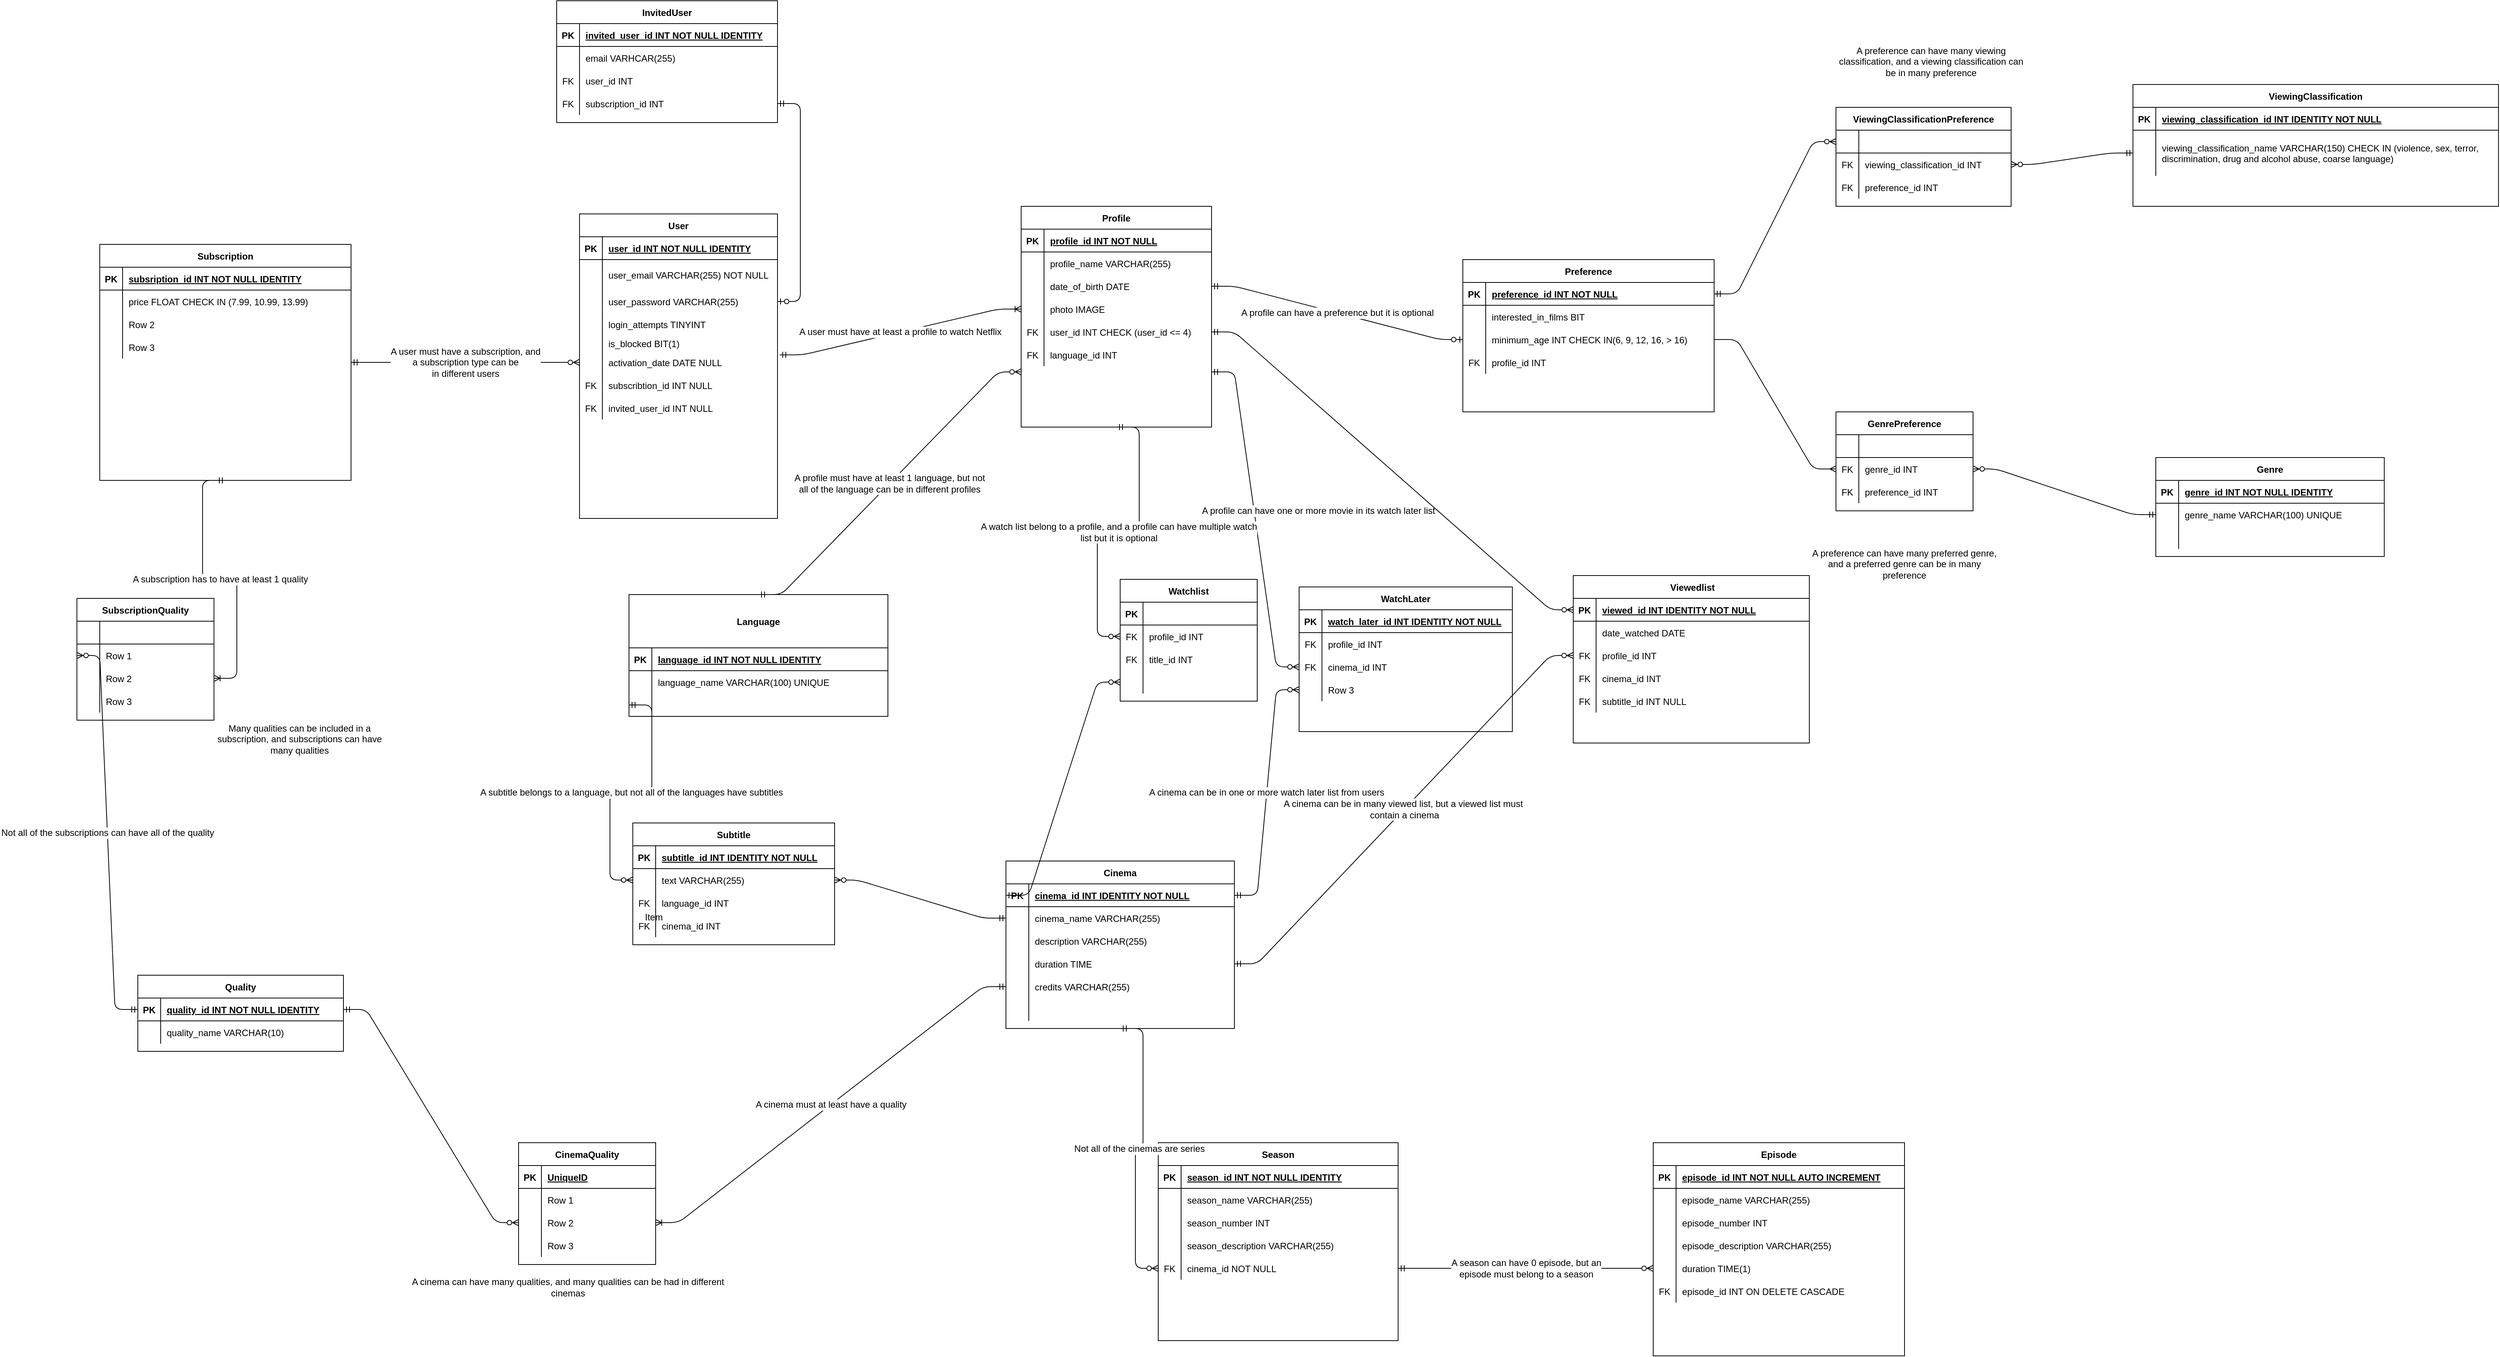 <mxfile version="13.9.9" type="device"><diagram id="R2lEEEUBdFMjLlhIrx00" name="Page-1"><mxGraphModel dx="1504" dy="1805" grid="1" gridSize="10" guides="1" tooltips="1" connect="1" arrows="1" fold="1" page="1" pageScale="1" pageWidth="850" pageHeight="1100" math="0" shadow="0" extFonts="Permanent Marker^https://fonts.googleapis.com/css?family=Permanent+Marker"><root><mxCell id="0"/><mxCell id="1" parent="0"/><mxCell id="mZzaC0YMldIAz-Wv81m_-1" value="User" style="shape=table;startSize=30;container=1;collapsible=1;childLayout=tableLayout;fixedRows=1;rowLines=0;fontStyle=1;align=center;resizeLast=1;" parent="1" vertex="1"><mxGeometry x="1040" y="-460" width="260" height="400" as="geometry"/></mxCell><mxCell id="mZzaC0YMldIAz-Wv81m_-2" value="" style="shape=partialRectangle;collapsible=0;dropTarget=0;pointerEvents=0;fillColor=none;top=0;left=0;bottom=1;right=0;points=[[0,0.5],[1,0.5]];portConstraint=eastwest;" parent="mZzaC0YMldIAz-Wv81m_-1" vertex="1"><mxGeometry y="30" width="260" height="30" as="geometry"/></mxCell><mxCell id="mZzaC0YMldIAz-Wv81m_-3" value="PK" style="shape=partialRectangle;connectable=0;fillColor=none;top=0;left=0;bottom=0;right=0;fontStyle=1;overflow=hidden;" parent="mZzaC0YMldIAz-Wv81m_-2" vertex="1"><mxGeometry width="30" height="30" as="geometry"/></mxCell><mxCell id="mZzaC0YMldIAz-Wv81m_-4" value="user_id INT NOT NULL IDENTITY" style="shape=partialRectangle;connectable=0;fillColor=none;top=0;left=0;bottom=0;right=0;align=left;spacingLeft=6;fontStyle=5;overflow=hidden;" parent="mZzaC0YMldIAz-Wv81m_-2" vertex="1"><mxGeometry x="30" width="230" height="30" as="geometry"/></mxCell><mxCell id="mZzaC0YMldIAz-Wv81m_-5" value="" style="shape=partialRectangle;collapsible=0;dropTarget=0;pointerEvents=0;fillColor=none;top=0;left=0;bottom=0;right=0;points=[[0,0.5],[1,0.5]];portConstraint=eastwest;" parent="mZzaC0YMldIAz-Wv81m_-1" vertex="1"><mxGeometry y="60" width="260" height="40" as="geometry"/></mxCell><mxCell id="mZzaC0YMldIAz-Wv81m_-6" value="" style="shape=partialRectangle;connectable=0;fillColor=none;top=0;left=0;bottom=0;right=0;editable=1;overflow=hidden;" parent="mZzaC0YMldIAz-Wv81m_-5" vertex="1"><mxGeometry width="30" height="40" as="geometry"/></mxCell><mxCell id="mZzaC0YMldIAz-Wv81m_-7" value="user_email VARCHAR(255) NOT NULL" style="shape=partialRectangle;connectable=0;fillColor=none;top=0;left=0;bottom=0;right=0;align=left;spacingLeft=6;overflow=hidden;" parent="mZzaC0YMldIAz-Wv81m_-5" vertex="1"><mxGeometry x="30" width="230" height="40" as="geometry"/></mxCell><mxCell id="mZzaC0YMldIAz-Wv81m_-8" value="" style="shape=partialRectangle;collapsible=0;dropTarget=0;pointerEvents=0;fillColor=none;top=0;left=0;bottom=0;right=0;points=[[0,0.5],[1,0.5]];portConstraint=eastwest;" parent="mZzaC0YMldIAz-Wv81m_-1" vertex="1"><mxGeometry y="100" width="260" height="30" as="geometry"/></mxCell><mxCell id="mZzaC0YMldIAz-Wv81m_-9" value="" style="shape=partialRectangle;connectable=0;fillColor=none;top=0;left=0;bottom=0;right=0;editable=1;overflow=hidden;" parent="mZzaC0YMldIAz-Wv81m_-8" vertex="1"><mxGeometry width="30" height="30" as="geometry"/></mxCell><mxCell id="mZzaC0YMldIAz-Wv81m_-10" value="user_password VARCHAR(255)" style="shape=partialRectangle;connectable=0;fillColor=none;top=0;left=0;bottom=0;right=0;align=left;spacingLeft=6;overflow=hidden;" parent="mZzaC0YMldIAz-Wv81m_-8" vertex="1"><mxGeometry x="30" width="230" height="30" as="geometry"/></mxCell><mxCell id="mZzaC0YMldIAz-Wv81m_-11" value="" style="shape=partialRectangle;collapsible=0;dropTarget=0;pointerEvents=0;fillColor=none;top=0;left=0;bottom=0;right=0;points=[[0,0.5],[1,0.5]];portConstraint=eastwest;" parent="mZzaC0YMldIAz-Wv81m_-1" vertex="1"><mxGeometry y="130" width="260" height="30" as="geometry"/></mxCell><mxCell id="mZzaC0YMldIAz-Wv81m_-12" value="" style="shape=partialRectangle;connectable=0;fillColor=none;top=0;left=0;bottom=0;right=0;editable=1;overflow=hidden;" parent="mZzaC0YMldIAz-Wv81m_-11" vertex="1"><mxGeometry width="30" height="30" as="geometry"/></mxCell><mxCell id="mZzaC0YMldIAz-Wv81m_-13" value="login_attempts TINYINT" style="shape=partialRectangle;connectable=0;fillColor=none;top=0;left=0;bottom=0;right=0;align=left;spacingLeft=6;overflow=hidden;" parent="mZzaC0YMldIAz-Wv81m_-11" vertex="1"><mxGeometry x="30" width="230" height="30" as="geometry"/></mxCell><mxCell id="mZzaC0YMldIAz-Wv81m_-28" value="" style="shape=partialRectangle;collapsible=0;dropTarget=0;pointerEvents=0;fillColor=none;top=0;left=0;bottom=0;right=0;points=[[0,0.5],[1,0.5]];portConstraint=eastwest;" parent="mZzaC0YMldIAz-Wv81m_-1" vertex="1"><mxGeometry y="160" width="260" height="20" as="geometry"/></mxCell><mxCell id="mZzaC0YMldIAz-Wv81m_-29" value="" style="shape=partialRectangle;connectable=0;fillColor=none;top=0;left=0;bottom=0;right=0;editable=1;overflow=hidden;" parent="mZzaC0YMldIAz-Wv81m_-28" vertex="1"><mxGeometry width="30" height="20" as="geometry"/></mxCell><mxCell id="mZzaC0YMldIAz-Wv81m_-30" value="is_blocked BIT(1)  " style="shape=partialRectangle;connectable=0;fillColor=none;top=0;left=0;bottom=0;right=0;align=left;spacingLeft=6;overflow=hidden;" parent="mZzaC0YMldIAz-Wv81m_-28" vertex="1"><mxGeometry x="30" width="230" height="20" as="geometry"/></mxCell><mxCell id="mZzaC0YMldIAz-Wv81m_-41" value="" style="shape=partialRectangle;collapsible=0;dropTarget=0;pointerEvents=0;fillColor=none;top=0;left=0;bottom=0;right=0;points=[[0,0.5],[1,0.5]];portConstraint=eastwest;" parent="mZzaC0YMldIAz-Wv81m_-1" vertex="1"><mxGeometry y="180" width="260" height="30" as="geometry"/></mxCell><mxCell id="mZzaC0YMldIAz-Wv81m_-42" value="" style="shape=partialRectangle;connectable=0;fillColor=none;top=0;left=0;bottom=0;right=0;editable=1;overflow=hidden;" parent="mZzaC0YMldIAz-Wv81m_-41" vertex="1"><mxGeometry width="30" height="30" as="geometry"/></mxCell><mxCell id="mZzaC0YMldIAz-Wv81m_-43" value="activation_date DATE NULL" style="shape=partialRectangle;connectable=0;fillColor=none;top=0;left=0;bottom=0;right=0;align=left;spacingLeft=6;overflow=hidden;" parent="mZzaC0YMldIAz-Wv81m_-41" vertex="1"><mxGeometry x="30" width="230" height="30" as="geometry"/></mxCell><mxCell id="mZzaC0YMldIAz-Wv81m_-44" value="" style="shape=partialRectangle;collapsible=0;dropTarget=0;pointerEvents=0;fillColor=none;top=0;left=0;bottom=0;right=0;points=[[0,0.5],[1,0.5]];portConstraint=eastwest;" parent="mZzaC0YMldIAz-Wv81m_-1" vertex="1"><mxGeometry y="210" width="260" height="30" as="geometry"/></mxCell><mxCell id="mZzaC0YMldIAz-Wv81m_-45" value="FK" style="shape=partialRectangle;connectable=0;fillColor=none;top=0;left=0;bottom=0;right=0;editable=1;overflow=hidden;" parent="mZzaC0YMldIAz-Wv81m_-44" vertex="1"><mxGeometry width="30" height="30" as="geometry"/></mxCell><mxCell id="mZzaC0YMldIAz-Wv81m_-46" value="subscribtion_id INT NULL" style="shape=partialRectangle;connectable=0;fillColor=none;top=0;left=0;bottom=0;right=0;align=left;spacingLeft=6;overflow=hidden;" parent="mZzaC0YMldIAz-Wv81m_-44" vertex="1"><mxGeometry x="30" width="230" height="30" as="geometry"/></mxCell><mxCell id="DakjI3WuSR7Wkousuxj8-31" value="" style="shape=partialRectangle;collapsible=0;dropTarget=0;pointerEvents=0;fillColor=none;top=0;left=0;bottom=0;right=0;points=[[0,0.5],[1,0.5]];portConstraint=eastwest;" parent="mZzaC0YMldIAz-Wv81m_-1" vertex="1"><mxGeometry y="240" width="260" height="30" as="geometry"/></mxCell><mxCell id="DakjI3WuSR7Wkousuxj8-32" value="FK" style="shape=partialRectangle;connectable=0;fillColor=none;top=0;left=0;bottom=0;right=0;editable=1;overflow=hidden;" parent="DakjI3WuSR7Wkousuxj8-31" vertex="1"><mxGeometry width="30" height="30" as="geometry"/></mxCell><mxCell id="DakjI3WuSR7Wkousuxj8-33" value="invited_user_id INT NULL" style="shape=partialRectangle;connectable=0;fillColor=none;top=0;left=0;bottom=0;right=0;align=left;spacingLeft=6;overflow=hidden;" parent="DakjI3WuSR7Wkousuxj8-31" vertex="1"><mxGeometry x="30" width="230" height="30" as="geometry"/></mxCell><mxCell id="ChktFHVTtBMvWnW-UQxt-1" value="Profile" style="shape=table;startSize=30;container=1;collapsible=1;childLayout=tableLayout;fixedRows=1;rowLines=0;fontStyle=1;align=center;resizeLast=1;" parent="1" vertex="1"><mxGeometry x="1620" y="-470" width="250" height="290" as="geometry"/></mxCell><mxCell id="ChktFHVTtBMvWnW-UQxt-2" value="" style="shape=partialRectangle;collapsible=0;dropTarget=0;pointerEvents=0;fillColor=none;top=0;left=0;bottom=1;right=0;points=[[0,0.5],[1,0.5]];portConstraint=eastwest;" parent="ChktFHVTtBMvWnW-UQxt-1" vertex="1"><mxGeometry y="30" width="250" height="30" as="geometry"/></mxCell><mxCell id="ChktFHVTtBMvWnW-UQxt-3" value="PK" style="shape=partialRectangle;connectable=0;fillColor=none;top=0;left=0;bottom=0;right=0;fontStyle=1;overflow=hidden;" parent="ChktFHVTtBMvWnW-UQxt-2" vertex="1"><mxGeometry width="30" height="30" as="geometry"/></mxCell><mxCell id="ChktFHVTtBMvWnW-UQxt-4" value="profile_id INT NOT NULL" style="shape=partialRectangle;connectable=0;fillColor=none;top=0;left=0;bottom=0;right=0;align=left;spacingLeft=6;fontStyle=5;overflow=hidden;" parent="ChktFHVTtBMvWnW-UQxt-2" vertex="1"><mxGeometry x="30" width="220" height="30" as="geometry"/></mxCell><mxCell id="ChktFHVTtBMvWnW-UQxt-5" value="" style="shape=partialRectangle;collapsible=0;dropTarget=0;pointerEvents=0;fillColor=none;top=0;left=0;bottom=0;right=0;points=[[0,0.5],[1,0.5]];portConstraint=eastwest;" parent="ChktFHVTtBMvWnW-UQxt-1" vertex="1"><mxGeometry y="60" width="250" height="30" as="geometry"/></mxCell><mxCell id="ChktFHVTtBMvWnW-UQxt-6" value="" style="shape=partialRectangle;connectable=0;fillColor=none;top=0;left=0;bottom=0;right=0;editable=1;overflow=hidden;" parent="ChktFHVTtBMvWnW-UQxt-5" vertex="1"><mxGeometry width="30" height="30" as="geometry"/></mxCell><mxCell id="ChktFHVTtBMvWnW-UQxt-7" value="profile_name VARCHAR(255)" style="shape=partialRectangle;connectable=0;fillColor=none;top=0;left=0;bottom=0;right=0;align=left;spacingLeft=6;overflow=hidden;" parent="ChktFHVTtBMvWnW-UQxt-5" vertex="1"><mxGeometry x="30" width="220" height="30" as="geometry"/></mxCell><mxCell id="ChktFHVTtBMvWnW-UQxt-8" value="" style="shape=partialRectangle;collapsible=0;dropTarget=0;pointerEvents=0;fillColor=none;top=0;left=0;bottom=0;right=0;points=[[0,0.5],[1,0.5]];portConstraint=eastwest;" parent="ChktFHVTtBMvWnW-UQxt-1" vertex="1"><mxGeometry y="90" width="250" height="30" as="geometry"/></mxCell><mxCell id="ChktFHVTtBMvWnW-UQxt-9" value="" style="shape=partialRectangle;connectable=0;fillColor=none;top=0;left=0;bottom=0;right=0;editable=1;overflow=hidden;" parent="ChktFHVTtBMvWnW-UQxt-8" vertex="1"><mxGeometry width="30" height="30" as="geometry"/></mxCell><mxCell id="ChktFHVTtBMvWnW-UQxt-10" value="date_of_birth DATE" style="shape=partialRectangle;connectable=0;fillColor=none;top=0;left=0;bottom=0;right=0;align=left;spacingLeft=6;overflow=hidden;" parent="ChktFHVTtBMvWnW-UQxt-8" vertex="1"><mxGeometry x="30" width="220" height="30" as="geometry"/></mxCell><mxCell id="ChktFHVTtBMvWnW-UQxt-11" value="" style="shape=partialRectangle;collapsible=0;dropTarget=0;pointerEvents=0;fillColor=none;top=0;left=0;bottom=0;right=0;points=[[0,0.5],[1,0.5]];portConstraint=eastwest;" parent="ChktFHVTtBMvWnW-UQxt-1" vertex="1"><mxGeometry y="120" width="250" height="30" as="geometry"/></mxCell><mxCell id="ChktFHVTtBMvWnW-UQxt-12" value="" style="shape=partialRectangle;connectable=0;fillColor=none;top=0;left=0;bottom=0;right=0;editable=1;overflow=hidden;" parent="ChktFHVTtBMvWnW-UQxt-11" vertex="1"><mxGeometry width="30" height="30" as="geometry"/></mxCell><mxCell id="ChktFHVTtBMvWnW-UQxt-13" value="photo IMAGE" style="shape=partialRectangle;connectable=0;fillColor=none;top=0;left=0;bottom=0;right=0;align=left;spacingLeft=6;overflow=hidden;" parent="ChktFHVTtBMvWnW-UQxt-11" vertex="1"><mxGeometry x="30" width="220" height="30" as="geometry"/></mxCell><mxCell id="ChktFHVTtBMvWnW-UQxt-14" value="" style="shape=partialRectangle;collapsible=0;dropTarget=0;pointerEvents=0;fillColor=none;top=0;left=0;bottom=0;right=0;points=[[0,0.5],[1,0.5]];portConstraint=eastwest;" parent="ChktFHVTtBMvWnW-UQxt-1" vertex="1"><mxGeometry y="150" width="250" height="30" as="geometry"/></mxCell><mxCell id="ChktFHVTtBMvWnW-UQxt-15" value="FK" style="shape=partialRectangle;connectable=0;fillColor=none;top=0;left=0;bottom=0;right=0;editable=1;overflow=hidden;" parent="ChktFHVTtBMvWnW-UQxt-14" vertex="1"><mxGeometry width="30" height="30" as="geometry"/></mxCell><mxCell id="ChktFHVTtBMvWnW-UQxt-16" value="user_id INT CHECK (user_id &lt;= 4)" style="shape=partialRectangle;connectable=0;fillColor=none;top=0;left=0;bottom=0;right=0;align=left;spacingLeft=6;overflow=hidden;" parent="ChktFHVTtBMvWnW-UQxt-14" vertex="1"><mxGeometry x="30" width="220" height="30" as="geometry"/></mxCell><mxCell id="mM_A637A8FZPduYffnik-17" value="" style="shape=partialRectangle;collapsible=0;dropTarget=0;pointerEvents=0;fillColor=none;top=0;left=0;bottom=0;right=0;points=[[0,0.5],[1,0.5]];portConstraint=eastwest;" vertex="1" parent="ChktFHVTtBMvWnW-UQxt-1"><mxGeometry y="180" width="250" height="30" as="geometry"/></mxCell><mxCell id="mM_A637A8FZPduYffnik-18" value="FK" style="shape=partialRectangle;connectable=0;fillColor=none;top=0;left=0;bottom=0;right=0;editable=1;overflow=hidden;" vertex="1" parent="mM_A637A8FZPduYffnik-17"><mxGeometry width="30" height="30" as="geometry"/></mxCell><mxCell id="mM_A637A8FZPduYffnik-19" value="language_id INT " style="shape=partialRectangle;connectable=0;fillColor=none;top=0;left=0;bottom=0;right=0;align=left;spacingLeft=6;overflow=hidden;" vertex="1" parent="mM_A637A8FZPduYffnik-17"><mxGeometry x="30" width="220" height="30" as="geometry"/></mxCell><mxCell id="ChktFHVTtBMvWnW-UQxt-17" value="Subscription" style="shape=table;startSize=30;container=1;collapsible=1;childLayout=tableLayout;fixedRows=1;rowLines=0;fontStyle=1;align=center;resizeLast=1;" parent="1" vertex="1"><mxGeometry x="410" y="-420" width="330" height="310" as="geometry"/></mxCell><mxCell id="ChktFHVTtBMvWnW-UQxt-18" value="" style="shape=partialRectangle;collapsible=0;dropTarget=0;pointerEvents=0;fillColor=none;top=0;left=0;bottom=1;right=0;points=[[0,0.5],[1,0.5]];portConstraint=eastwest;" parent="ChktFHVTtBMvWnW-UQxt-17" vertex="1"><mxGeometry y="30" width="330" height="30" as="geometry"/></mxCell><mxCell id="ChktFHVTtBMvWnW-UQxt-19" value="PK" style="shape=partialRectangle;connectable=0;fillColor=none;top=0;left=0;bottom=0;right=0;fontStyle=1;overflow=hidden;" parent="ChktFHVTtBMvWnW-UQxt-18" vertex="1"><mxGeometry width="30" height="30" as="geometry"/></mxCell><mxCell id="ChktFHVTtBMvWnW-UQxt-20" value="subsription_id INT NOT NULL IDENTITY" style="shape=partialRectangle;connectable=0;fillColor=none;top=0;left=0;bottom=0;right=0;align=left;spacingLeft=6;fontStyle=5;overflow=hidden;" parent="ChktFHVTtBMvWnW-UQxt-18" vertex="1"><mxGeometry x="30" width="300" height="30" as="geometry"/></mxCell><mxCell id="ChktFHVTtBMvWnW-UQxt-21" value="" style="shape=partialRectangle;collapsible=0;dropTarget=0;pointerEvents=0;fillColor=none;top=0;left=0;bottom=0;right=0;points=[[0,0.5],[1,0.5]];portConstraint=eastwest;" parent="ChktFHVTtBMvWnW-UQxt-17" vertex="1"><mxGeometry y="60" width="330" height="30" as="geometry"/></mxCell><mxCell id="ChktFHVTtBMvWnW-UQxt-22" value="" style="shape=partialRectangle;connectable=0;fillColor=none;top=0;left=0;bottom=0;right=0;editable=1;overflow=hidden;" parent="ChktFHVTtBMvWnW-UQxt-21" vertex="1"><mxGeometry width="30" height="30" as="geometry"/></mxCell><mxCell id="ChktFHVTtBMvWnW-UQxt-23" value="price FLOAT CHECK IN (7.99, 10.99, 13.99)" style="shape=partialRectangle;connectable=0;fillColor=none;top=0;left=0;bottom=0;right=0;align=left;spacingLeft=6;overflow=hidden;" parent="ChktFHVTtBMvWnW-UQxt-21" vertex="1"><mxGeometry x="30" width="300" height="30" as="geometry"/></mxCell><mxCell id="ChktFHVTtBMvWnW-UQxt-24" value="" style="shape=partialRectangle;collapsible=0;dropTarget=0;pointerEvents=0;fillColor=none;top=0;left=0;bottom=0;right=0;points=[[0,0.5],[1,0.5]];portConstraint=eastwest;" parent="ChktFHVTtBMvWnW-UQxt-17" vertex="1"><mxGeometry y="90" width="330" height="30" as="geometry"/></mxCell><mxCell id="ChktFHVTtBMvWnW-UQxt-25" value="" style="shape=partialRectangle;connectable=0;fillColor=none;top=0;left=0;bottom=0;right=0;editable=1;overflow=hidden;" parent="ChktFHVTtBMvWnW-UQxt-24" vertex="1"><mxGeometry width="30" height="30" as="geometry"/></mxCell><mxCell id="ChktFHVTtBMvWnW-UQxt-26" value="Row 2" style="shape=partialRectangle;connectable=0;fillColor=none;top=0;left=0;bottom=0;right=0;align=left;spacingLeft=6;overflow=hidden;" parent="ChktFHVTtBMvWnW-UQxt-24" vertex="1"><mxGeometry x="30" width="300" height="30" as="geometry"/></mxCell><mxCell id="ChktFHVTtBMvWnW-UQxt-27" value="" style="shape=partialRectangle;collapsible=0;dropTarget=0;pointerEvents=0;fillColor=none;top=0;left=0;bottom=0;right=0;points=[[0,0.5],[1,0.5]];portConstraint=eastwest;" parent="ChktFHVTtBMvWnW-UQxt-17" vertex="1"><mxGeometry y="120" width="330" height="30" as="geometry"/></mxCell><mxCell id="ChktFHVTtBMvWnW-UQxt-28" value="" style="shape=partialRectangle;connectable=0;fillColor=none;top=0;left=0;bottom=0;right=0;editable=1;overflow=hidden;" parent="ChktFHVTtBMvWnW-UQxt-27" vertex="1"><mxGeometry width="30" height="30" as="geometry"/></mxCell><mxCell id="ChktFHVTtBMvWnW-UQxt-29" value="Row 3" style="shape=partialRectangle;connectable=0;fillColor=none;top=0;left=0;bottom=0;right=0;align=left;spacingLeft=6;overflow=hidden;" parent="ChktFHVTtBMvWnW-UQxt-27" vertex="1"><mxGeometry x="30" width="300" height="30" as="geometry"/></mxCell><mxCell id="ChktFHVTtBMvWnW-UQxt-30" value="Language" style="shape=table;startSize=70;container=1;collapsible=1;childLayout=tableLayout;fixedRows=1;rowLines=0;fontStyle=1;align=center;resizeLast=1;" parent="1" vertex="1"><mxGeometry x="1105" y="40" width="340" height="160" as="geometry"/></mxCell><mxCell id="ChktFHVTtBMvWnW-UQxt-31" value="" style="shape=partialRectangle;collapsible=0;dropTarget=0;pointerEvents=0;fillColor=none;top=0;left=0;bottom=1;right=0;points=[[0,0.5],[1,0.5]];portConstraint=eastwest;" parent="ChktFHVTtBMvWnW-UQxt-30" vertex="1"><mxGeometry y="70" width="340" height="30" as="geometry"/></mxCell><mxCell id="ChktFHVTtBMvWnW-UQxt-32" value="PK" style="shape=partialRectangle;connectable=0;fillColor=none;top=0;left=0;bottom=0;right=0;fontStyle=1;overflow=hidden;" parent="ChktFHVTtBMvWnW-UQxt-31" vertex="1"><mxGeometry width="30" height="30" as="geometry"/></mxCell><mxCell id="ChktFHVTtBMvWnW-UQxt-33" value="language_id INT NOT NULL IDENTITY" style="shape=partialRectangle;connectable=0;fillColor=none;top=0;left=0;bottom=0;right=0;align=left;spacingLeft=6;fontStyle=5;overflow=hidden;" parent="ChktFHVTtBMvWnW-UQxt-31" vertex="1"><mxGeometry x="30" width="310" height="30" as="geometry"/></mxCell><mxCell id="ChktFHVTtBMvWnW-UQxt-34" value="" style="shape=partialRectangle;collapsible=0;dropTarget=0;pointerEvents=0;fillColor=none;top=0;left=0;bottom=0;right=0;points=[[0,0.5],[1,0.5]];portConstraint=eastwest;" parent="ChktFHVTtBMvWnW-UQxt-30" vertex="1"><mxGeometry y="100" width="340" height="30" as="geometry"/></mxCell><mxCell id="ChktFHVTtBMvWnW-UQxt-35" value="" style="shape=partialRectangle;connectable=0;fillColor=none;top=0;left=0;bottom=0;right=0;editable=1;overflow=hidden;" parent="ChktFHVTtBMvWnW-UQxt-34" vertex="1"><mxGeometry width="30" height="30" as="geometry"/></mxCell><mxCell id="ChktFHVTtBMvWnW-UQxt-36" value="language_name VARCHAR(100) UNIQUE" style="shape=partialRectangle;connectable=0;fillColor=none;top=0;left=0;bottom=0;right=0;align=left;spacingLeft=6;overflow=hidden;" parent="ChktFHVTtBMvWnW-UQxt-34" vertex="1"><mxGeometry x="30" width="310" height="30" as="geometry"/></mxCell><mxCell id="ChktFHVTtBMvWnW-UQxt-37" value="" style="shape=partialRectangle;collapsible=0;dropTarget=0;pointerEvents=0;fillColor=none;top=0;left=0;bottom=0;right=0;points=[[0,0.5],[1,0.5]];portConstraint=eastwest;" parent="ChktFHVTtBMvWnW-UQxt-30" vertex="1"><mxGeometry y="130" width="340" height="30" as="geometry"/></mxCell><mxCell id="ChktFHVTtBMvWnW-UQxt-38" value="" style="shape=partialRectangle;connectable=0;fillColor=none;top=0;left=0;bottom=0;right=0;editable=1;overflow=hidden;" parent="ChktFHVTtBMvWnW-UQxt-37" vertex="1"><mxGeometry width="30" height="30" as="geometry"/></mxCell><mxCell id="ChktFHVTtBMvWnW-UQxt-39" value="" style="shape=partialRectangle;connectable=0;fillColor=none;top=0;left=0;bottom=0;right=0;align=left;spacingLeft=6;overflow=hidden;" parent="ChktFHVTtBMvWnW-UQxt-37" vertex="1"><mxGeometry x="30" width="310" height="30" as="geometry"/></mxCell><mxCell id="ChktFHVTtBMvWnW-UQxt-43" value="Preference" style="shape=table;startSize=30;container=1;collapsible=1;childLayout=tableLayout;fixedRows=1;rowLines=0;fontStyle=1;align=center;resizeLast=1;" parent="1" vertex="1"><mxGeometry x="2200" y="-400" width="330" height="200" as="geometry"/></mxCell><mxCell id="ChktFHVTtBMvWnW-UQxt-44" value="" style="shape=partialRectangle;collapsible=0;dropTarget=0;pointerEvents=0;fillColor=none;top=0;left=0;bottom=1;right=0;points=[[0,0.5],[1,0.5]];portConstraint=eastwest;" parent="ChktFHVTtBMvWnW-UQxt-43" vertex="1"><mxGeometry y="30" width="330" height="30" as="geometry"/></mxCell><mxCell id="ChktFHVTtBMvWnW-UQxt-45" value="PK" style="shape=partialRectangle;connectable=0;fillColor=none;top=0;left=0;bottom=0;right=0;fontStyle=1;overflow=hidden;" parent="ChktFHVTtBMvWnW-UQxt-44" vertex="1"><mxGeometry width="30" height="30" as="geometry"/></mxCell><mxCell id="ChktFHVTtBMvWnW-UQxt-46" value="preference_id INT NOT NULL" style="shape=partialRectangle;connectable=0;fillColor=none;top=0;left=0;bottom=0;right=0;align=left;spacingLeft=6;fontStyle=5;overflow=hidden;" parent="ChktFHVTtBMvWnW-UQxt-44" vertex="1"><mxGeometry x="30" width="300" height="30" as="geometry"/></mxCell><mxCell id="ChktFHVTtBMvWnW-UQxt-47" value="" style="shape=partialRectangle;collapsible=0;dropTarget=0;pointerEvents=0;fillColor=none;top=0;left=0;bottom=0;right=0;points=[[0,0.5],[1,0.5]];portConstraint=eastwest;" parent="ChktFHVTtBMvWnW-UQxt-43" vertex="1"><mxGeometry y="60" width="330" height="30" as="geometry"/></mxCell><mxCell id="ChktFHVTtBMvWnW-UQxt-48" value="" style="shape=partialRectangle;connectable=0;fillColor=none;top=0;left=0;bottom=0;right=0;editable=1;overflow=hidden;" parent="ChktFHVTtBMvWnW-UQxt-47" vertex="1"><mxGeometry width="30" height="30" as="geometry"/></mxCell><mxCell id="ChktFHVTtBMvWnW-UQxt-49" value="interested_in_films BIT" style="shape=partialRectangle;connectable=0;fillColor=none;top=0;left=0;bottom=0;right=0;align=left;spacingLeft=6;overflow=hidden;" parent="ChktFHVTtBMvWnW-UQxt-47" vertex="1"><mxGeometry x="30" width="300" height="30" as="geometry"/></mxCell><mxCell id="ChktFHVTtBMvWnW-UQxt-50" value="" style="shape=partialRectangle;collapsible=0;dropTarget=0;pointerEvents=0;fillColor=none;top=0;left=0;bottom=0;right=0;points=[[0,0.5],[1,0.5]];portConstraint=eastwest;" parent="ChktFHVTtBMvWnW-UQxt-43" vertex="1"><mxGeometry y="90" width="330" height="30" as="geometry"/></mxCell><mxCell id="ChktFHVTtBMvWnW-UQxt-51" value="" style="shape=partialRectangle;connectable=0;fillColor=none;top=0;left=0;bottom=0;right=0;editable=1;overflow=hidden;" parent="ChktFHVTtBMvWnW-UQxt-50" vertex="1"><mxGeometry width="30" height="30" as="geometry"/></mxCell><mxCell id="ChktFHVTtBMvWnW-UQxt-52" value="minimum_age INT CHECK IN(6, 9, 12, 16, &gt; 16)" style="shape=partialRectangle;connectable=0;fillColor=none;top=0;left=0;bottom=0;right=0;align=left;spacingLeft=6;overflow=hidden;" parent="ChktFHVTtBMvWnW-UQxt-50" vertex="1"><mxGeometry x="30" width="300" height="30" as="geometry"/></mxCell><mxCell id="ChktFHVTtBMvWnW-UQxt-53" value="" style="shape=partialRectangle;collapsible=0;dropTarget=0;pointerEvents=0;fillColor=none;top=0;left=0;bottom=0;right=0;points=[[0,0.5],[1,0.5]];portConstraint=eastwest;" parent="ChktFHVTtBMvWnW-UQxt-43" vertex="1"><mxGeometry y="120" width="330" height="30" as="geometry"/></mxCell><mxCell id="ChktFHVTtBMvWnW-UQxt-54" value="FK" style="shape=partialRectangle;connectable=0;fillColor=none;top=0;left=0;bottom=0;right=0;editable=1;overflow=hidden;" parent="ChktFHVTtBMvWnW-UQxt-53" vertex="1"><mxGeometry width="30" height="30" as="geometry"/></mxCell><mxCell id="ChktFHVTtBMvWnW-UQxt-55" value="profile_id INT" style="shape=partialRectangle;connectable=0;fillColor=none;top=0;left=0;bottom=0;right=0;align=left;spacingLeft=6;overflow=hidden;" parent="ChktFHVTtBMvWnW-UQxt-53" vertex="1"><mxGeometry x="30" width="300" height="30" as="geometry"/></mxCell><mxCell id="ChktFHVTtBMvWnW-UQxt-58" value="Genre" style="shape=table;startSize=30;container=1;collapsible=1;childLayout=tableLayout;fixedRows=1;rowLines=0;fontStyle=1;align=center;resizeLast=1;" parent="1" vertex="1"><mxGeometry x="3110" y="-140" width="300" height="130" as="geometry"/></mxCell><mxCell id="ChktFHVTtBMvWnW-UQxt-59" value="" style="shape=partialRectangle;collapsible=0;dropTarget=0;pointerEvents=0;fillColor=none;top=0;left=0;bottom=1;right=0;points=[[0,0.5],[1,0.5]];portConstraint=eastwest;" parent="ChktFHVTtBMvWnW-UQxt-58" vertex="1"><mxGeometry y="30" width="300" height="30" as="geometry"/></mxCell><mxCell id="ChktFHVTtBMvWnW-UQxt-60" value="PK" style="shape=partialRectangle;connectable=0;fillColor=none;top=0;left=0;bottom=0;right=0;fontStyle=1;overflow=hidden;" parent="ChktFHVTtBMvWnW-UQxt-59" vertex="1"><mxGeometry width="30" height="30" as="geometry"/></mxCell><mxCell id="ChktFHVTtBMvWnW-UQxt-61" value="genre_id INT NOT NULL IDENTITY" style="shape=partialRectangle;connectable=0;fillColor=none;top=0;left=0;bottom=0;right=0;align=left;spacingLeft=6;fontStyle=5;overflow=hidden;" parent="ChktFHVTtBMvWnW-UQxt-59" vertex="1"><mxGeometry x="30" width="270" height="30" as="geometry"/></mxCell><mxCell id="ChktFHVTtBMvWnW-UQxt-62" value="" style="shape=partialRectangle;collapsible=0;dropTarget=0;pointerEvents=0;fillColor=none;top=0;left=0;bottom=0;right=0;points=[[0,0.5],[1,0.5]];portConstraint=eastwest;" parent="ChktFHVTtBMvWnW-UQxt-58" vertex="1"><mxGeometry y="60" width="300" height="30" as="geometry"/></mxCell><mxCell id="ChktFHVTtBMvWnW-UQxt-63" value="" style="shape=partialRectangle;connectable=0;fillColor=none;top=0;left=0;bottom=0;right=0;editable=1;overflow=hidden;" parent="ChktFHVTtBMvWnW-UQxt-62" vertex="1"><mxGeometry width="30" height="30" as="geometry"/></mxCell><mxCell id="ChktFHVTtBMvWnW-UQxt-64" value="genre_name VARCHAR(100) UNIQUE" style="shape=partialRectangle;connectable=0;fillColor=none;top=0;left=0;bottom=0;right=0;align=left;spacingLeft=6;overflow=hidden;" parent="ChktFHVTtBMvWnW-UQxt-62" vertex="1"><mxGeometry x="30" width="270" height="30" as="geometry"/></mxCell><mxCell id="ChktFHVTtBMvWnW-UQxt-68" value="" style="shape=partialRectangle;collapsible=0;dropTarget=0;pointerEvents=0;fillColor=none;top=0;left=0;bottom=0;right=0;points=[[0,0.5],[1,0.5]];portConstraint=eastwest;" parent="ChktFHVTtBMvWnW-UQxt-58" vertex="1"><mxGeometry y="90" width="300" height="30" as="geometry"/></mxCell><mxCell id="ChktFHVTtBMvWnW-UQxt-69" value="" style="shape=partialRectangle;connectable=0;fillColor=none;top=0;left=0;bottom=0;right=0;editable=1;overflow=hidden;" parent="ChktFHVTtBMvWnW-UQxt-68" vertex="1"><mxGeometry width="30" height="30" as="geometry"/></mxCell><mxCell id="ChktFHVTtBMvWnW-UQxt-70" value="" style="shape=partialRectangle;connectable=0;fillColor=none;top=0;left=0;bottom=0;right=0;align=left;spacingLeft=6;overflow=hidden;" parent="ChktFHVTtBMvWnW-UQxt-68" vertex="1"><mxGeometry x="30" width="270" height="30" as="geometry"/></mxCell><mxCell id="DakjI3WuSR7Wkousuxj8-1" value="Season" style="shape=table;startSize=30;container=1;collapsible=1;childLayout=tableLayout;fixedRows=1;rowLines=0;fontStyle=1;align=center;resizeLast=1;" parent="1" vertex="1"><mxGeometry x="1800" y="760" width="315" height="260" as="geometry"/></mxCell><mxCell id="DakjI3WuSR7Wkousuxj8-2" value="" style="shape=partialRectangle;collapsible=0;dropTarget=0;pointerEvents=0;fillColor=none;top=0;left=0;bottom=1;right=0;points=[[0,0.5],[1,0.5]];portConstraint=eastwest;" parent="DakjI3WuSR7Wkousuxj8-1" vertex="1"><mxGeometry y="30" width="315" height="30" as="geometry"/></mxCell><mxCell id="DakjI3WuSR7Wkousuxj8-3" value="PK" style="shape=partialRectangle;connectable=0;fillColor=none;top=0;left=0;bottom=0;right=0;fontStyle=1;overflow=hidden;" parent="DakjI3WuSR7Wkousuxj8-2" vertex="1"><mxGeometry width="30" height="30" as="geometry"/></mxCell><mxCell id="DakjI3WuSR7Wkousuxj8-4" value="season_id INT NOT NULL IDENTITY" style="shape=partialRectangle;connectable=0;fillColor=none;top=0;left=0;bottom=0;right=0;align=left;spacingLeft=6;fontStyle=5;overflow=hidden;" parent="DakjI3WuSR7Wkousuxj8-2" vertex="1"><mxGeometry x="30" width="285" height="30" as="geometry"/></mxCell><mxCell id="DakjI3WuSR7Wkousuxj8-5" value="" style="shape=partialRectangle;collapsible=0;dropTarget=0;pointerEvents=0;fillColor=none;top=0;left=0;bottom=0;right=0;points=[[0,0.5],[1,0.5]];portConstraint=eastwest;" parent="DakjI3WuSR7Wkousuxj8-1" vertex="1"><mxGeometry y="60" width="315" height="30" as="geometry"/></mxCell><mxCell id="DakjI3WuSR7Wkousuxj8-6" value="" style="shape=partialRectangle;connectable=0;fillColor=none;top=0;left=0;bottom=0;right=0;editable=1;overflow=hidden;" parent="DakjI3WuSR7Wkousuxj8-5" vertex="1"><mxGeometry width="30" height="30" as="geometry"/></mxCell><mxCell id="DakjI3WuSR7Wkousuxj8-7" value="season_name VARCHAR(255)" style="shape=partialRectangle;connectable=0;fillColor=none;top=0;left=0;bottom=0;right=0;align=left;spacingLeft=6;overflow=hidden;" parent="DakjI3WuSR7Wkousuxj8-5" vertex="1"><mxGeometry x="30" width="285" height="30" as="geometry"/></mxCell><mxCell id="DakjI3WuSR7Wkousuxj8-8" value="" style="shape=partialRectangle;collapsible=0;dropTarget=0;pointerEvents=0;fillColor=none;top=0;left=0;bottom=0;right=0;points=[[0,0.5],[1,0.5]];portConstraint=eastwest;" parent="DakjI3WuSR7Wkousuxj8-1" vertex="1"><mxGeometry y="90" width="315" height="30" as="geometry"/></mxCell><mxCell id="DakjI3WuSR7Wkousuxj8-9" value="" style="shape=partialRectangle;connectable=0;fillColor=none;top=0;left=0;bottom=0;right=0;editable=1;overflow=hidden;" parent="DakjI3WuSR7Wkousuxj8-8" vertex="1"><mxGeometry width="30" height="30" as="geometry"/></mxCell><mxCell id="DakjI3WuSR7Wkousuxj8-10" value="season_number INT" style="shape=partialRectangle;connectable=0;fillColor=none;top=0;left=0;bottom=0;right=0;align=left;spacingLeft=6;overflow=hidden;" parent="DakjI3WuSR7Wkousuxj8-8" vertex="1"><mxGeometry x="30" width="285" height="30" as="geometry"/></mxCell><mxCell id="mM_A637A8FZPduYffnik-178" value="" style="shape=partialRectangle;collapsible=0;dropTarget=0;pointerEvents=0;fillColor=none;top=0;left=0;bottom=0;right=0;points=[[0,0.5],[1,0.5]];portConstraint=eastwest;" vertex="1" parent="DakjI3WuSR7Wkousuxj8-1"><mxGeometry y="120" width="315" height="30" as="geometry"/></mxCell><mxCell id="mM_A637A8FZPduYffnik-179" value="" style="shape=partialRectangle;connectable=0;fillColor=none;top=0;left=0;bottom=0;right=0;editable=1;overflow=hidden;" vertex="1" parent="mM_A637A8FZPduYffnik-178"><mxGeometry width="30" height="30" as="geometry"/></mxCell><mxCell id="mM_A637A8FZPduYffnik-180" value="season_description VARCHAR(255)" style="shape=partialRectangle;connectable=0;fillColor=none;top=0;left=0;bottom=0;right=0;align=left;spacingLeft=6;overflow=hidden;" vertex="1" parent="mM_A637A8FZPduYffnik-178"><mxGeometry x="30" width="285" height="30" as="geometry"/></mxCell><mxCell id="DakjI3WuSR7Wkousuxj8-11" value="" style="shape=partialRectangle;collapsible=0;dropTarget=0;pointerEvents=0;fillColor=none;top=0;left=0;bottom=0;right=0;points=[[0,0.5],[1,0.5]];portConstraint=eastwest;" parent="DakjI3WuSR7Wkousuxj8-1" vertex="1"><mxGeometry y="150" width="315" height="30" as="geometry"/></mxCell><mxCell id="DakjI3WuSR7Wkousuxj8-12" value="FK" style="shape=partialRectangle;connectable=0;fillColor=none;top=0;left=0;bottom=0;right=0;editable=1;overflow=hidden;" parent="DakjI3WuSR7Wkousuxj8-11" vertex="1"><mxGeometry width="30" height="30" as="geometry"/></mxCell><mxCell id="DakjI3WuSR7Wkousuxj8-13" value="cinema_id NOT NULL" style="shape=partialRectangle;connectable=0;fillColor=none;top=0;left=0;bottom=0;right=0;align=left;spacingLeft=6;overflow=hidden;" parent="DakjI3WuSR7Wkousuxj8-11" vertex="1"><mxGeometry x="30" width="285" height="30" as="geometry"/></mxCell><mxCell id="DakjI3WuSR7Wkousuxj8-14" value="Episode" style="shape=table;startSize=30;container=1;collapsible=1;childLayout=tableLayout;fixedRows=1;rowLines=0;fontStyle=1;align=center;resizeLast=1;" parent="1" vertex="1"><mxGeometry x="2450" y="760" width="330" height="280" as="geometry"/></mxCell><mxCell id="DakjI3WuSR7Wkousuxj8-15" value="" style="shape=partialRectangle;collapsible=0;dropTarget=0;pointerEvents=0;fillColor=none;top=0;left=0;bottom=1;right=0;points=[[0,0.5],[1,0.5]];portConstraint=eastwest;" parent="DakjI3WuSR7Wkousuxj8-14" vertex="1"><mxGeometry y="30" width="330" height="30" as="geometry"/></mxCell><mxCell id="DakjI3WuSR7Wkousuxj8-16" value="PK" style="shape=partialRectangle;connectable=0;fillColor=none;top=0;left=0;bottom=0;right=0;fontStyle=1;overflow=hidden;" parent="DakjI3WuSR7Wkousuxj8-15" vertex="1"><mxGeometry width="30" height="30" as="geometry"/></mxCell><mxCell id="DakjI3WuSR7Wkousuxj8-17" value="episode_id INT NOT NULL AUTO INCREMENT" style="shape=partialRectangle;connectable=0;fillColor=none;top=0;left=0;bottom=0;right=0;align=left;spacingLeft=6;fontStyle=5;overflow=hidden;" parent="DakjI3WuSR7Wkousuxj8-15" vertex="1"><mxGeometry x="30" width="300" height="30" as="geometry"/></mxCell><mxCell id="DakjI3WuSR7Wkousuxj8-18" value="" style="shape=partialRectangle;collapsible=0;dropTarget=0;pointerEvents=0;fillColor=none;top=0;left=0;bottom=0;right=0;points=[[0,0.5],[1,0.5]];portConstraint=eastwest;" parent="DakjI3WuSR7Wkousuxj8-14" vertex="1"><mxGeometry y="60" width="330" height="30" as="geometry"/></mxCell><mxCell id="DakjI3WuSR7Wkousuxj8-19" value="" style="shape=partialRectangle;connectable=0;fillColor=none;top=0;left=0;bottom=0;right=0;editable=1;overflow=hidden;" parent="DakjI3WuSR7Wkousuxj8-18" vertex="1"><mxGeometry width="30" height="30" as="geometry"/></mxCell><mxCell id="DakjI3WuSR7Wkousuxj8-20" value="episode_name VARCHAR(255)" style="shape=partialRectangle;connectable=0;fillColor=none;top=0;left=0;bottom=0;right=0;align=left;spacingLeft=6;overflow=hidden;" parent="DakjI3WuSR7Wkousuxj8-18" vertex="1"><mxGeometry x="30" width="300" height="30" as="geometry"/></mxCell><mxCell id="DakjI3WuSR7Wkousuxj8-24" value="" style="shape=partialRectangle;collapsible=0;dropTarget=0;pointerEvents=0;fillColor=none;top=0;left=0;bottom=0;right=0;points=[[0,0.5],[1,0.5]];portConstraint=eastwest;" parent="DakjI3WuSR7Wkousuxj8-14" vertex="1"><mxGeometry y="90" width="330" height="30" as="geometry"/></mxCell><mxCell id="DakjI3WuSR7Wkousuxj8-25" value="" style="shape=partialRectangle;connectable=0;fillColor=none;top=0;left=0;bottom=0;right=0;editable=1;overflow=hidden;" parent="DakjI3WuSR7Wkousuxj8-24" vertex="1"><mxGeometry width="30" height="30" as="geometry"/></mxCell><mxCell id="DakjI3WuSR7Wkousuxj8-26" value="episode_number INT" style="shape=partialRectangle;connectable=0;fillColor=none;top=0;left=0;bottom=0;right=0;align=left;spacingLeft=6;overflow=hidden;" parent="DakjI3WuSR7Wkousuxj8-24" vertex="1"><mxGeometry x="30" width="300" height="30" as="geometry"/></mxCell><mxCell id="mM_A637A8FZPduYffnik-181" value="" style="shape=partialRectangle;collapsible=0;dropTarget=0;pointerEvents=0;fillColor=none;top=0;left=0;bottom=0;right=0;points=[[0,0.5],[1,0.5]];portConstraint=eastwest;" vertex="1" parent="DakjI3WuSR7Wkousuxj8-14"><mxGeometry y="120" width="330" height="30" as="geometry"/></mxCell><mxCell id="mM_A637A8FZPduYffnik-182" value="" style="shape=partialRectangle;connectable=0;fillColor=none;top=0;left=0;bottom=0;right=0;editable=1;overflow=hidden;" vertex="1" parent="mM_A637A8FZPduYffnik-181"><mxGeometry width="30" height="30" as="geometry"/></mxCell><mxCell id="mM_A637A8FZPduYffnik-183" value="episode_description VARCHAR(255)" style="shape=partialRectangle;connectable=0;fillColor=none;top=0;left=0;bottom=0;right=0;align=left;spacingLeft=6;overflow=hidden;" vertex="1" parent="mM_A637A8FZPduYffnik-181"><mxGeometry x="30" width="300" height="30" as="geometry"/></mxCell><mxCell id="DakjI3WuSR7Wkousuxj8-21" value="" style="shape=partialRectangle;collapsible=0;dropTarget=0;pointerEvents=0;fillColor=none;top=0;left=0;bottom=0;right=0;points=[[0,0.5],[1,0.5]];portConstraint=eastwest;" parent="DakjI3WuSR7Wkousuxj8-14" vertex="1"><mxGeometry y="150" width="330" height="30" as="geometry"/></mxCell><mxCell id="DakjI3WuSR7Wkousuxj8-22" value="" style="shape=partialRectangle;connectable=0;fillColor=none;top=0;left=0;bottom=0;right=0;editable=1;overflow=hidden;" parent="DakjI3WuSR7Wkousuxj8-21" vertex="1"><mxGeometry width="30" height="30" as="geometry"/></mxCell><mxCell id="DakjI3WuSR7Wkousuxj8-23" value="duration TIME(1)" style="shape=partialRectangle;connectable=0;fillColor=none;top=0;left=0;bottom=0;right=0;align=left;spacingLeft=6;overflow=hidden;" parent="DakjI3WuSR7Wkousuxj8-21" vertex="1"><mxGeometry x="30" width="300" height="30" as="geometry"/></mxCell><mxCell id="DakjI3WuSR7Wkousuxj8-28" value="" style="shape=partialRectangle;collapsible=0;dropTarget=0;pointerEvents=0;fillColor=none;top=0;left=0;bottom=0;right=0;points=[[0,0.5],[1,0.5]];portConstraint=eastwest;" parent="DakjI3WuSR7Wkousuxj8-14" vertex="1"><mxGeometry y="180" width="330" height="30" as="geometry"/></mxCell><mxCell id="DakjI3WuSR7Wkousuxj8-29" value="FK" style="shape=partialRectangle;connectable=0;fillColor=none;top=0;left=0;bottom=0;right=0;editable=1;overflow=hidden;" parent="DakjI3WuSR7Wkousuxj8-28" vertex="1"><mxGeometry width="30" height="30" as="geometry"/></mxCell><mxCell id="DakjI3WuSR7Wkousuxj8-30" value="episode_id INT ON DELETE CASCADE" style="shape=partialRectangle;connectable=0;fillColor=none;top=0;left=0;bottom=0;right=0;align=left;spacingLeft=6;overflow=hidden;" parent="DakjI3WuSR7Wkousuxj8-28" vertex="1"><mxGeometry x="30" width="300" height="30" as="geometry"/></mxCell><mxCell id="DakjI3WuSR7Wkousuxj8-35" value="Cinema" style="shape=table;startSize=30;container=1;collapsible=1;childLayout=tableLayout;fixedRows=1;rowLines=0;fontStyle=1;align=center;resizeLast=1;" parent="1" vertex="1"><mxGeometry x="1600" y="390" width="300" height="220" as="geometry"/></mxCell><mxCell id="DakjI3WuSR7Wkousuxj8-36" value="" style="shape=partialRectangle;collapsible=0;dropTarget=0;pointerEvents=0;fillColor=none;top=0;left=0;bottom=1;right=0;points=[[0,0.5],[1,0.5]];portConstraint=eastwest;" parent="DakjI3WuSR7Wkousuxj8-35" vertex="1"><mxGeometry y="30" width="300" height="30" as="geometry"/></mxCell><mxCell id="DakjI3WuSR7Wkousuxj8-37" value="PK" style="shape=partialRectangle;connectable=0;fillColor=none;top=0;left=0;bottom=0;right=0;fontStyle=1;overflow=hidden;" parent="DakjI3WuSR7Wkousuxj8-36" vertex="1"><mxGeometry width="30" height="30" as="geometry"/></mxCell><mxCell id="DakjI3WuSR7Wkousuxj8-38" value="cinema_id INT IDENTITY NOT NULL" style="shape=partialRectangle;connectable=0;fillColor=none;top=0;left=0;bottom=0;right=0;align=left;spacingLeft=6;fontStyle=5;overflow=hidden;" parent="DakjI3WuSR7Wkousuxj8-36" vertex="1"><mxGeometry x="30" width="270" height="30" as="geometry"/></mxCell><mxCell id="DakjI3WuSR7Wkousuxj8-39" value="" style="shape=partialRectangle;collapsible=0;dropTarget=0;pointerEvents=0;fillColor=none;top=0;left=0;bottom=0;right=0;points=[[0,0.5],[1,0.5]];portConstraint=eastwest;" parent="DakjI3WuSR7Wkousuxj8-35" vertex="1"><mxGeometry y="60" width="300" height="30" as="geometry"/></mxCell><mxCell id="DakjI3WuSR7Wkousuxj8-40" value="" style="shape=partialRectangle;connectable=0;fillColor=none;top=0;left=0;bottom=0;right=0;editable=1;overflow=hidden;" parent="DakjI3WuSR7Wkousuxj8-39" vertex="1"><mxGeometry width="30" height="30" as="geometry"/></mxCell><mxCell id="DakjI3WuSR7Wkousuxj8-41" value="cinema_name VARCHAR(255)" style="shape=partialRectangle;connectable=0;fillColor=none;top=0;left=0;bottom=0;right=0;align=left;spacingLeft=6;overflow=hidden;" parent="DakjI3WuSR7Wkousuxj8-39" vertex="1"><mxGeometry x="30" width="270" height="30" as="geometry"/></mxCell><mxCell id="DakjI3WuSR7Wkousuxj8-42" value="" style="shape=partialRectangle;collapsible=0;dropTarget=0;pointerEvents=0;fillColor=none;top=0;left=0;bottom=0;right=0;points=[[0,0.5],[1,0.5]];portConstraint=eastwest;" parent="DakjI3WuSR7Wkousuxj8-35" vertex="1"><mxGeometry y="90" width="300" height="30" as="geometry"/></mxCell><mxCell id="DakjI3WuSR7Wkousuxj8-43" value="" style="shape=partialRectangle;connectable=0;fillColor=none;top=0;left=0;bottom=0;right=0;editable=1;overflow=hidden;" parent="DakjI3WuSR7Wkousuxj8-42" vertex="1"><mxGeometry width="30" height="30" as="geometry"/></mxCell><mxCell id="DakjI3WuSR7Wkousuxj8-44" value="description VARCHAR(255)" style="shape=partialRectangle;connectable=0;fillColor=none;top=0;left=0;bottom=0;right=0;align=left;spacingLeft=6;overflow=hidden;" parent="DakjI3WuSR7Wkousuxj8-42" vertex="1"><mxGeometry x="30" width="270" height="30" as="geometry"/></mxCell><mxCell id="DakjI3WuSR7Wkousuxj8-45" value="" style="shape=partialRectangle;collapsible=0;dropTarget=0;pointerEvents=0;fillColor=none;top=0;left=0;bottom=0;right=0;points=[[0,0.5],[1,0.5]];portConstraint=eastwest;" parent="DakjI3WuSR7Wkousuxj8-35" vertex="1"><mxGeometry y="120" width="300" height="30" as="geometry"/></mxCell><mxCell id="DakjI3WuSR7Wkousuxj8-46" value="" style="shape=partialRectangle;connectable=0;fillColor=none;top=0;left=0;bottom=0;right=0;editable=1;overflow=hidden;" parent="DakjI3WuSR7Wkousuxj8-45" vertex="1"><mxGeometry width="30" height="30" as="geometry"/></mxCell><mxCell id="DakjI3WuSR7Wkousuxj8-47" value="duration TIME" style="shape=partialRectangle;connectable=0;fillColor=none;top=0;left=0;bottom=0;right=0;align=left;spacingLeft=6;overflow=hidden;" parent="DakjI3WuSR7Wkousuxj8-45" vertex="1"><mxGeometry x="30" width="270" height="30" as="geometry"/></mxCell><mxCell id="DakjI3WuSR7Wkousuxj8-65" value="" style="shape=partialRectangle;collapsible=0;dropTarget=0;pointerEvents=0;fillColor=none;top=0;left=0;bottom=0;right=0;points=[[0,0.5],[1,0.5]];portConstraint=eastwest;" parent="DakjI3WuSR7Wkousuxj8-35" vertex="1"><mxGeometry y="150" width="300" height="30" as="geometry"/></mxCell><mxCell id="DakjI3WuSR7Wkousuxj8-66" value="" style="shape=partialRectangle;connectable=0;fillColor=none;top=0;left=0;bottom=0;right=0;editable=1;overflow=hidden;" parent="DakjI3WuSR7Wkousuxj8-65" vertex="1"><mxGeometry width="30" height="30" as="geometry"/></mxCell><mxCell id="DakjI3WuSR7Wkousuxj8-67" value="credits VARCHAR(255)" style="shape=partialRectangle;connectable=0;fillColor=none;top=0;left=0;bottom=0;right=0;align=left;spacingLeft=6;overflow=hidden;" parent="DakjI3WuSR7Wkousuxj8-65" vertex="1"><mxGeometry x="30" width="270" height="30" as="geometry"/></mxCell><mxCell id="DakjI3WuSR7Wkousuxj8-62" value="" style="shape=partialRectangle;collapsible=0;dropTarget=0;pointerEvents=0;fillColor=none;top=0;left=0;bottom=0;right=0;points=[[0,0.5],[1,0.5]];portConstraint=eastwest;" parent="DakjI3WuSR7Wkousuxj8-35" vertex="1"><mxGeometry y="180" width="300" height="30" as="geometry"/></mxCell><mxCell id="DakjI3WuSR7Wkousuxj8-63" value="" style="shape=partialRectangle;connectable=0;fillColor=none;top=0;left=0;bottom=0;right=0;editable=1;overflow=hidden;" parent="DakjI3WuSR7Wkousuxj8-62" vertex="1"><mxGeometry width="30" height="30" as="geometry"/></mxCell><mxCell id="DakjI3WuSR7Wkousuxj8-64" value="" style="shape=partialRectangle;connectable=0;fillColor=none;top=0;left=0;bottom=0;right=0;align=left;spacingLeft=6;overflow=hidden;" parent="DakjI3WuSR7Wkousuxj8-62" vertex="1"><mxGeometry x="30" width="270" height="30" as="geometry"/></mxCell><mxCell id="DakjI3WuSR7Wkousuxj8-48" value="Watchlist" style="shape=table;startSize=30;container=1;collapsible=1;childLayout=tableLayout;fixedRows=1;rowLines=0;fontStyle=1;align=center;resizeLast=1;" parent="1" vertex="1"><mxGeometry x="1750" y="20" width="180" height="160" as="geometry"/></mxCell><mxCell id="DakjI3WuSR7Wkousuxj8-49" value="" style="shape=partialRectangle;collapsible=0;dropTarget=0;pointerEvents=0;fillColor=none;top=0;left=0;bottom=1;right=0;points=[[0,0.5],[1,0.5]];portConstraint=eastwest;" parent="DakjI3WuSR7Wkousuxj8-48" vertex="1"><mxGeometry y="30" width="180" height="30" as="geometry"/></mxCell><mxCell id="DakjI3WuSR7Wkousuxj8-50" value="PK" style="shape=partialRectangle;connectable=0;fillColor=none;top=0;left=0;bottom=0;right=0;fontStyle=1;overflow=hidden;" parent="DakjI3WuSR7Wkousuxj8-49" vertex="1"><mxGeometry width="30" height="30" as="geometry"/></mxCell><mxCell id="DakjI3WuSR7Wkousuxj8-51" value="" style="shape=partialRectangle;connectable=0;fillColor=none;top=0;left=0;bottom=0;right=0;align=left;spacingLeft=6;fontStyle=5;overflow=hidden;" parent="DakjI3WuSR7Wkousuxj8-49" vertex="1"><mxGeometry x="30" width="150" height="30" as="geometry"/></mxCell><mxCell id="DakjI3WuSR7Wkousuxj8-52" value="" style="shape=partialRectangle;collapsible=0;dropTarget=0;pointerEvents=0;fillColor=none;top=0;left=0;bottom=0;right=0;points=[[0,0.5],[1,0.5]];portConstraint=eastwest;" parent="DakjI3WuSR7Wkousuxj8-48" vertex="1"><mxGeometry y="60" width="180" height="30" as="geometry"/></mxCell><mxCell id="DakjI3WuSR7Wkousuxj8-53" value="FK" style="shape=partialRectangle;connectable=0;fillColor=none;top=0;left=0;bottom=0;right=0;editable=1;overflow=hidden;" parent="DakjI3WuSR7Wkousuxj8-52" vertex="1"><mxGeometry width="30" height="30" as="geometry"/></mxCell><mxCell id="DakjI3WuSR7Wkousuxj8-54" value="profile_id INT" style="shape=partialRectangle;connectable=0;fillColor=none;top=0;left=0;bottom=0;right=0;align=left;spacingLeft=6;overflow=hidden;" parent="DakjI3WuSR7Wkousuxj8-52" vertex="1"><mxGeometry x="30" width="150" height="30" as="geometry"/></mxCell><mxCell id="DakjI3WuSR7Wkousuxj8-55" value="" style="shape=partialRectangle;collapsible=0;dropTarget=0;pointerEvents=0;fillColor=none;top=0;left=0;bottom=0;right=0;points=[[0,0.5],[1,0.5]];portConstraint=eastwest;" parent="DakjI3WuSR7Wkousuxj8-48" vertex="1"><mxGeometry y="90" width="180" height="30" as="geometry"/></mxCell><mxCell id="DakjI3WuSR7Wkousuxj8-56" value="FK" style="shape=partialRectangle;connectable=0;fillColor=none;top=0;left=0;bottom=0;right=0;editable=1;overflow=hidden;" parent="DakjI3WuSR7Wkousuxj8-55" vertex="1"><mxGeometry width="30" height="30" as="geometry"/></mxCell><mxCell id="DakjI3WuSR7Wkousuxj8-57" value="title_id INT" style="shape=partialRectangle;connectable=0;fillColor=none;top=0;left=0;bottom=0;right=0;align=left;spacingLeft=6;overflow=hidden;" parent="DakjI3WuSR7Wkousuxj8-55" vertex="1"><mxGeometry x="30" width="150" height="30" as="geometry"/></mxCell><mxCell id="DakjI3WuSR7Wkousuxj8-58" value="" style="shape=partialRectangle;collapsible=0;dropTarget=0;pointerEvents=0;fillColor=none;top=0;left=0;bottom=0;right=0;points=[[0,0.5],[1,0.5]];portConstraint=eastwest;" parent="DakjI3WuSR7Wkousuxj8-48" vertex="1"><mxGeometry y="120" width="180" height="30" as="geometry"/></mxCell><mxCell id="DakjI3WuSR7Wkousuxj8-59" value="" style="shape=partialRectangle;connectable=0;fillColor=none;top=0;left=0;bottom=0;right=0;editable=1;overflow=hidden;" parent="DakjI3WuSR7Wkousuxj8-58" vertex="1"><mxGeometry width="30" height="30" as="geometry"/></mxCell><mxCell id="DakjI3WuSR7Wkousuxj8-60" value="" style="shape=partialRectangle;connectable=0;fillColor=none;top=0;left=0;bottom=0;right=0;align=left;spacingLeft=6;overflow=hidden;" parent="DakjI3WuSR7Wkousuxj8-58" vertex="1"><mxGeometry x="30" width="150" height="30" as="geometry"/></mxCell><mxCell id="DakjI3WuSR7Wkousuxj8-68" value="InvitedUser" style="shape=table;startSize=30;container=1;collapsible=1;childLayout=tableLayout;fixedRows=1;rowLines=0;fontStyle=1;align=center;resizeLast=1;" parent="1" vertex="1"><mxGeometry x="1010" y="-740" width="290" height="160" as="geometry"/></mxCell><mxCell id="DakjI3WuSR7Wkousuxj8-69" value="" style="shape=partialRectangle;collapsible=0;dropTarget=0;pointerEvents=0;fillColor=none;top=0;left=0;bottom=1;right=0;points=[[0,0.5],[1,0.5]];portConstraint=eastwest;" parent="DakjI3WuSR7Wkousuxj8-68" vertex="1"><mxGeometry y="30" width="290" height="30" as="geometry"/></mxCell><mxCell id="DakjI3WuSR7Wkousuxj8-70" value="PK" style="shape=partialRectangle;connectable=0;fillColor=none;top=0;left=0;bottom=0;right=0;fontStyle=1;overflow=hidden;" parent="DakjI3WuSR7Wkousuxj8-69" vertex="1"><mxGeometry width="30" height="30" as="geometry"/></mxCell><mxCell id="DakjI3WuSR7Wkousuxj8-71" value="invited_user_id INT NOT NULL IDENTITY" style="shape=partialRectangle;connectable=0;fillColor=none;top=0;left=0;bottom=0;right=0;align=left;spacingLeft=6;fontStyle=5;overflow=hidden;" parent="DakjI3WuSR7Wkousuxj8-69" vertex="1"><mxGeometry x="30" width="260" height="30" as="geometry"/></mxCell><mxCell id="DakjI3WuSR7Wkousuxj8-72" value="" style="shape=partialRectangle;collapsible=0;dropTarget=0;pointerEvents=0;fillColor=none;top=0;left=0;bottom=0;right=0;points=[[0,0.5],[1,0.5]];portConstraint=eastwest;" parent="DakjI3WuSR7Wkousuxj8-68" vertex="1"><mxGeometry y="60" width="290" height="30" as="geometry"/></mxCell><mxCell id="DakjI3WuSR7Wkousuxj8-73" value="" style="shape=partialRectangle;connectable=0;fillColor=none;top=0;left=0;bottom=0;right=0;editable=1;overflow=hidden;" parent="DakjI3WuSR7Wkousuxj8-72" vertex="1"><mxGeometry width="30" height="30" as="geometry"/></mxCell><mxCell id="DakjI3WuSR7Wkousuxj8-74" value="email VARHCAR(255)" style="shape=partialRectangle;connectable=0;fillColor=none;top=0;left=0;bottom=0;right=0;align=left;spacingLeft=6;overflow=hidden;" parent="DakjI3WuSR7Wkousuxj8-72" vertex="1"><mxGeometry x="30" width="260" height="30" as="geometry"/></mxCell><mxCell id="DakjI3WuSR7Wkousuxj8-78" value="" style="shape=partialRectangle;collapsible=0;dropTarget=0;pointerEvents=0;fillColor=none;top=0;left=0;bottom=0;right=0;points=[[0,0.5],[1,0.5]];portConstraint=eastwest;" parent="DakjI3WuSR7Wkousuxj8-68" vertex="1"><mxGeometry y="90" width="290" height="30" as="geometry"/></mxCell><mxCell id="DakjI3WuSR7Wkousuxj8-79" value="FK" style="shape=partialRectangle;connectable=0;fillColor=none;top=0;left=0;bottom=0;right=0;editable=1;overflow=hidden;" parent="DakjI3WuSR7Wkousuxj8-78" vertex="1"><mxGeometry width="30" height="30" as="geometry"/></mxCell><mxCell id="DakjI3WuSR7Wkousuxj8-80" value="user_id INT " style="shape=partialRectangle;connectable=0;fillColor=none;top=0;left=0;bottom=0;right=0;align=left;spacingLeft=6;overflow=hidden;" parent="DakjI3WuSR7Wkousuxj8-78" vertex="1"><mxGeometry x="30" width="260" height="30" as="geometry"/></mxCell><mxCell id="DakjI3WuSR7Wkousuxj8-75" value="" style="shape=partialRectangle;collapsible=0;dropTarget=0;pointerEvents=0;fillColor=none;top=0;left=0;bottom=0;right=0;points=[[0,0.5],[1,0.5]];portConstraint=eastwest;" parent="DakjI3WuSR7Wkousuxj8-68" vertex="1"><mxGeometry y="120" width="290" height="30" as="geometry"/></mxCell><mxCell id="DakjI3WuSR7Wkousuxj8-76" value="FK" style="shape=partialRectangle;connectable=0;fillColor=none;top=0;left=0;bottom=0;right=0;editable=1;overflow=hidden;" parent="DakjI3WuSR7Wkousuxj8-75" vertex="1"><mxGeometry width="30" height="30" as="geometry"/></mxCell><mxCell id="DakjI3WuSR7Wkousuxj8-77" value="subscription_id INT" style="shape=partialRectangle;connectable=0;fillColor=none;top=0;left=0;bottom=0;right=0;align=left;spacingLeft=6;overflow=hidden;" parent="DakjI3WuSR7Wkousuxj8-75" vertex="1"><mxGeometry x="30" width="260" height="30" as="geometry"/></mxCell><mxCell id="mM_A637A8FZPduYffnik-2" value="Subtitle" style="shape=table;startSize=30;container=1;collapsible=1;childLayout=tableLayout;fixedRows=1;rowLines=0;fontStyle=1;align=center;resizeLast=1;" vertex="1" parent="1"><mxGeometry x="1110" y="340" width="265" height="160" as="geometry"/></mxCell><mxCell id="mM_A637A8FZPduYffnik-3" value="" style="shape=partialRectangle;collapsible=0;dropTarget=0;pointerEvents=0;fillColor=none;top=0;left=0;bottom=1;right=0;points=[[0,0.5],[1,0.5]];portConstraint=eastwest;" vertex="1" parent="mM_A637A8FZPduYffnik-2"><mxGeometry y="30" width="265" height="30" as="geometry"/></mxCell><mxCell id="mM_A637A8FZPduYffnik-4" value="PK" style="shape=partialRectangle;connectable=0;fillColor=none;top=0;left=0;bottom=0;right=0;fontStyle=1;overflow=hidden;" vertex="1" parent="mM_A637A8FZPduYffnik-3"><mxGeometry width="30" height="30" as="geometry"/></mxCell><mxCell id="mM_A637A8FZPduYffnik-5" value="subtitle_id INT IDENTITY NOT NULL" style="shape=partialRectangle;connectable=0;fillColor=none;top=0;left=0;bottom=0;right=0;align=left;spacingLeft=6;fontStyle=5;overflow=hidden;" vertex="1" parent="mM_A637A8FZPduYffnik-3"><mxGeometry x="30" width="235" height="30" as="geometry"/></mxCell><mxCell id="mM_A637A8FZPduYffnik-6" value="" style="shape=partialRectangle;collapsible=0;dropTarget=0;pointerEvents=0;fillColor=none;top=0;left=0;bottom=0;right=0;points=[[0,0.5],[1,0.5]];portConstraint=eastwest;" vertex="1" parent="mM_A637A8FZPduYffnik-2"><mxGeometry y="60" width="265" height="30" as="geometry"/></mxCell><mxCell id="mM_A637A8FZPduYffnik-7" value="" style="shape=partialRectangle;connectable=0;fillColor=none;top=0;left=0;bottom=0;right=0;editable=1;overflow=hidden;" vertex="1" parent="mM_A637A8FZPduYffnik-6"><mxGeometry width="30" height="30" as="geometry"/></mxCell><mxCell id="mM_A637A8FZPduYffnik-8" value="text VARCHAR(255)" style="shape=partialRectangle;connectable=0;fillColor=none;top=0;left=0;bottom=0;right=0;align=left;spacingLeft=6;overflow=hidden;" vertex="1" parent="mM_A637A8FZPduYffnik-6"><mxGeometry x="30" width="235" height="30" as="geometry"/></mxCell><mxCell id="mM_A637A8FZPduYffnik-9" value="" style="shape=partialRectangle;collapsible=0;dropTarget=0;pointerEvents=0;fillColor=none;top=0;left=0;bottom=0;right=0;points=[[0,0.5],[1,0.5]];portConstraint=eastwest;" vertex="1" parent="mM_A637A8FZPduYffnik-2"><mxGeometry y="90" width="265" height="30" as="geometry"/></mxCell><mxCell id="mM_A637A8FZPduYffnik-10" value="FK" style="shape=partialRectangle;connectable=0;fillColor=none;top=0;left=0;bottom=0;right=0;editable=1;overflow=hidden;" vertex="1" parent="mM_A637A8FZPduYffnik-9"><mxGeometry width="30" height="30" as="geometry"/></mxCell><mxCell id="mM_A637A8FZPduYffnik-11" value="language_id INT" style="shape=partialRectangle;connectable=0;fillColor=none;top=0;left=0;bottom=0;right=0;align=left;spacingLeft=6;overflow=hidden;" vertex="1" parent="mM_A637A8FZPduYffnik-9"><mxGeometry x="30" width="235" height="30" as="geometry"/></mxCell><mxCell id="mM_A637A8FZPduYffnik-12" value="" style="shape=partialRectangle;collapsible=0;dropTarget=0;pointerEvents=0;fillColor=none;top=0;left=0;bottom=0;right=0;points=[[0,0.5],[1,0.5]];portConstraint=eastwest;" vertex="1" parent="mM_A637A8FZPduYffnik-2"><mxGeometry y="120" width="265" height="30" as="geometry"/></mxCell><mxCell id="mM_A637A8FZPduYffnik-13" value="FK" style="shape=partialRectangle;connectable=0;fillColor=none;top=0;left=0;bottom=0;right=0;editable=1;overflow=hidden;" vertex="1" parent="mM_A637A8FZPduYffnik-12"><mxGeometry width="30" height="30" as="geometry"/></mxCell><mxCell id="mM_A637A8FZPduYffnik-14" value="cinema_id INT" style="shape=partialRectangle;connectable=0;fillColor=none;top=0;left=0;bottom=0;right=0;align=left;spacingLeft=6;overflow=hidden;" vertex="1" parent="mM_A637A8FZPduYffnik-12"><mxGeometry x="30" width="235" height="30" as="geometry"/></mxCell><mxCell id="mM_A637A8FZPduYffnik-20" value=" Viewedlist" style="shape=table;startSize=30;container=1;collapsible=1;childLayout=tableLayout;fixedRows=1;rowLines=0;fontStyle=1;align=center;resizeLast=1;" vertex="1" parent="1"><mxGeometry x="2345" y="15" width="310" height="220" as="geometry"/></mxCell><mxCell id="mM_A637A8FZPduYffnik-21" value="" style="shape=partialRectangle;collapsible=0;dropTarget=0;pointerEvents=0;fillColor=none;top=0;left=0;bottom=1;right=0;points=[[0,0.5],[1,0.5]];portConstraint=eastwest;" vertex="1" parent="mM_A637A8FZPduYffnik-20"><mxGeometry y="30" width="310" height="30" as="geometry"/></mxCell><mxCell id="mM_A637A8FZPduYffnik-22" value="PK" style="shape=partialRectangle;connectable=0;fillColor=none;top=0;left=0;bottom=0;right=0;fontStyle=1;overflow=hidden;" vertex="1" parent="mM_A637A8FZPduYffnik-21"><mxGeometry width="30" height="30" as="geometry"/></mxCell><mxCell id="mM_A637A8FZPduYffnik-23" value="viewed_id INT IDENTITY NOT NULL" style="shape=partialRectangle;connectable=0;fillColor=none;top=0;left=0;bottom=0;right=0;align=left;spacingLeft=6;fontStyle=5;overflow=hidden;" vertex="1" parent="mM_A637A8FZPduYffnik-21"><mxGeometry x="30" width="280" height="30" as="geometry"/></mxCell><mxCell id="mM_A637A8FZPduYffnik-30" value="" style="shape=partialRectangle;collapsible=0;dropTarget=0;pointerEvents=0;fillColor=none;top=0;left=0;bottom=0;right=0;points=[[0,0.5],[1,0.5]];portConstraint=eastwest;" vertex="1" parent="mM_A637A8FZPduYffnik-20"><mxGeometry y="60" width="310" height="30" as="geometry"/></mxCell><mxCell id="mM_A637A8FZPduYffnik-31" value="" style="shape=partialRectangle;connectable=0;fillColor=none;top=0;left=0;bottom=0;right=0;editable=1;overflow=hidden;" vertex="1" parent="mM_A637A8FZPduYffnik-30"><mxGeometry width="30" height="30" as="geometry"/></mxCell><mxCell id="mM_A637A8FZPduYffnik-32" value="date_watched DATE" style="shape=partialRectangle;connectable=0;fillColor=none;top=0;left=0;bottom=0;right=0;align=left;spacingLeft=6;overflow=hidden;" vertex="1" parent="mM_A637A8FZPduYffnik-30"><mxGeometry x="30" width="280" height="30" as="geometry"/></mxCell><mxCell id="mM_A637A8FZPduYffnik-24" value="" style="shape=partialRectangle;collapsible=0;dropTarget=0;pointerEvents=0;fillColor=none;top=0;left=0;bottom=0;right=0;points=[[0,0.5],[1,0.5]];portConstraint=eastwest;" vertex="1" parent="mM_A637A8FZPduYffnik-20"><mxGeometry y="90" width="310" height="30" as="geometry"/></mxCell><mxCell id="mM_A637A8FZPduYffnik-25" value="FK" style="shape=partialRectangle;connectable=0;fillColor=none;top=0;left=0;bottom=0;right=0;editable=1;overflow=hidden;" vertex="1" parent="mM_A637A8FZPduYffnik-24"><mxGeometry width="30" height="30" as="geometry"/></mxCell><mxCell id="mM_A637A8FZPduYffnik-26" value="profile_id INT" style="shape=partialRectangle;connectable=0;fillColor=none;top=0;left=0;bottom=0;right=0;align=left;spacingLeft=6;overflow=hidden;" vertex="1" parent="mM_A637A8FZPduYffnik-24"><mxGeometry x="30" width="280" height="30" as="geometry"/></mxCell><mxCell id="mM_A637A8FZPduYffnik-27" value="" style="shape=partialRectangle;collapsible=0;dropTarget=0;pointerEvents=0;fillColor=none;top=0;left=0;bottom=0;right=0;points=[[0,0.5],[1,0.5]];portConstraint=eastwest;" vertex="1" parent="mM_A637A8FZPduYffnik-20"><mxGeometry y="120" width="310" height="30" as="geometry"/></mxCell><mxCell id="mM_A637A8FZPduYffnik-28" value="FK" style="shape=partialRectangle;connectable=0;fillColor=none;top=0;left=0;bottom=0;right=0;editable=1;overflow=hidden;" vertex="1" parent="mM_A637A8FZPduYffnik-27"><mxGeometry width="30" height="30" as="geometry"/></mxCell><mxCell id="mM_A637A8FZPduYffnik-29" value="cinema_id INT" style="shape=partialRectangle;connectable=0;fillColor=none;top=0;left=0;bottom=0;right=0;align=left;spacingLeft=6;overflow=hidden;" vertex="1" parent="mM_A637A8FZPduYffnik-27"><mxGeometry x="30" width="280" height="30" as="geometry"/></mxCell><mxCell id="mM_A637A8FZPduYffnik-91" value="" style="shape=partialRectangle;collapsible=0;dropTarget=0;pointerEvents=0;fillColor=none;top=0;left=0;bottom=0;right=0;points=[[0,0.5],[1,0.5]];portConstraint=eastwest;" vertex="1" parent="mM_A637A8FZPduYffnik-20"><mxGeometry y="150" width="310" height="30" as="geometry"/></mxCell><mxCell id="mM_A637A8FZPduYffnik-92" value="FK" style="shape=partialRectangle;connectable=0;fillColor=none;top=0;left=0;bottom=0;right=0;editable=1;overflow=hidden;" vertex="1" parent="mM_A637A8FZPduYffnik-91"><mxGeometry width="30" height="30" as="geometry"/></mxCell><mxCell id="mM_A637A8FZPduYffnik-93" value="subtitle_id INT NULL" style="shape=partialRectangle;connectable=0;fillColor=none;top=0;left=0;bottom=0;right=0;align=left;spacingLeft=6;overflow=hidden;" vertex="1" parent="mM_A637A8FZPduYffnik-91"><mxGeometry x="30" width="280" height="30" as="geometry"/></mxCell><mxCell id="mM_A637A8FZPduYffnik-37" value="A user must have at least a profile to watch Netflix" style="edgeStyle=entityRelationEdgeStyle;fontSize=12;html=1;endArrow=ERoneToMany;startArrow=ERmandOne;exitX=1.011;exitY=0.171;exitDx=0;exitDy=0;exitPerimeter=0;entryX=0;entryY=0.5;entryDx=0;entryDy=0;" edge="1" parent="1" source="mZzaC0YMldIAz-Wv81m_-41" target="ChktFHVTtBMvWnW-UQxt-11"><mxGeometry width="100" height="100" relative="1" as="geometry"><mxPoint x="1870" y="-240" as="sourcePoint"/><mxPoint x="1970" y="-340" as="targetPoint"/></mxGeometry></mxCell><mxCell id="mM_A637A8FZPduYffnik-43" value="WatchLater" style="shape=table;startSize=30;container=1;collapsible=1;childLayout=tableLayout;fixedRows=1;rowLines=0;fontStyle=1;align=center;resizeLast=1;" vertex="1" parent="1"><mxGeometry x="1985" y="30" width="280" height="190" as="geometry"/></mxCell><mxCell id="mM_A637A8FZPduYffnik-44" value="" style="shape=partialRectangle;collapsible=0;dropTarget=0;pointerEvents=0;fillColor=none;top=0;left=0;bottom=1;right=0;points=[[0,0.5],[1,0.5]];portConstraint=eastwest;" vertex="1" parent="mM_A637A8FZPduYffnik-43"><mxGeometry y="30" width="280" height="30" as="geometry"/></mxCell><mxCell id="mM_A637A8FZPduYffnik-45" value="PK" style="shape=partialRectangle;connectable=0;fillColor=none;top=0;left=0;bottom=0;right=0;fontStyle=1;overflow=hidden;" vertex="1" parent="mM_A637A8FZPduYffnik-44"><mxGeometry width="30" height="30" as="geometry"/></mxCell><mxCell id="mM_A637A8FZPduYffnik-46" value="watch_later_id INT IDENTITY NOT NULL" style="shape=partialRectangle;connectable=0;fillColor=none;top=0;left=0;bottom=0;right=0;align=left;spacingLeft=6;fontStyle=5;overflow=hidden;" vertex="1" parent="mM_A637A8FZPduYffnik-44"><mxGeometry x="30" width="250" height="30" as="geometry"/></mxCell><mxCell id="mM_A637A8FZPduYffnik-47" value="" style="shape=partialRectangle;collapsible=0;dropTarget=0;pointerEvents=0;fillColor=none;top=0;left=0;bottom=0;right=0;points=[[0,0.5],[1,0.5]];portConstraint=eastwest;" vertex="1" parent="mM_A637A8FZPduYffnik-43"><mxGeometry y="60" width="280" height="30" as="geometry"/></mxCell><mxCell id="mM_A637A8FZPduYffnik-48" value="FK" style="shape=partialRectangle;connectable=0;fillColor=none;top=0;left=0;bottom=0;right=0;editable=1;overflow=hidden;" vertex="1" parent="mM_A637A8FZPduYffnik-47"><mxGeometry width="30" height="30" as="geometry"/></mxCell><mxCell id="mM_A637A8FZPduYffnik-49" value="profile_id INT" style="shape=partialRectangle;connectable=0;fillColor=none;top=0;left=0;bottom=0;right=0;align=left;spacingLeft=6;overflow=hidden;" vertex="1" parent="mM_A637A8FZPduYffnik-47"><mxGeometry x="30" width="250" height="30" as="geometry"/></mxCell><mxCell id="mM_A637A8FZPduYffnik-50" value="" style="shape=partialRectangle;collapsible=0;dropTarget=0;pointerEvents=0;fillColor=none;top=0;left=0;bottom=0;right=0;points=[[0,0.5],[1,0.5]];portConstraint=eastwest;" vertex="1" parent="mM_A637A8FZPduYffnik-43"><mxGeometry y="90" width="280" height="30" as="geometry"/></mxCell><mxCell id="mM_A637A8FZPduYffnik-51" value="FK" style="shape=partialRectangle;connectable=0;fillColor=none;top=0;left=0;bottom=0;right=0;editable=1;overflow=hidden;" vertex="1" parent="mM_A637A8FZPduYffnik-50"><mxGeometry width="30" height="30" as="geometry"/></mxCell><mxCell id="mM_A637A8FZPduYffnik-52" value="cinema_id INT" style="shape=partialRectangle;connectable=0;fillColor=none;top=0;left=0;bottom=0;right=0;align=left;spacingLeft=6;overflow=hidden;" vertex="1" parent="mM_A637A8FZPduYffnik-50"><mxGeometry x="30" width="250" height="30" as="geometry"/></mxCell><mxCell id="mM_A637A8FZPduYffnik-53" value="" style="shape=partialRectangle;collapsible=0;dropTarget=0;pointerEvents=0;fillColor=none;top=0;left=0;bottom=0;right=0;points=[[0,0.5],[1,0.5]];portConstraint=eastwest;" vertex="1" parent="mM_A637A8FZPduYffnik-43"><mxGeometry y="120" width="280" height="30" as="geometry"/></mxCell><mxCell id="mM_A637A8FZPduYffnik-54" value="" style="shape=partialRectangle;connectable=0;fillColor=none;top=0;left=0;bottom=0;right=0;editable=1;overflow=hidden;" vertex="1" parent="mM_A637A8FZPduYffnik-53"><mxGeometry width="30" height="30" as="geometry"/></mxCell><mxCell id="mM_A637A8FZPduYffnik-55" value="Row 3" style="shape=partialRectangle;connectable=0;fillColor=none;top=0;left=0;bottom=0;right=0;align=left;spacingLeft=6;overflow=hidden;" vertex="1" parent="mM_A637A8FZPduYffnik-53"><mxGeometry x="30" width="250" height="30" as="geometry"/></mxCell><mxCell id="mM_A637A8FZPduYffnik-57" value="A season can have 0 episode, but an &lt;br&gt;episode must belong to a season" style="edgeStyle=entityRelationEdgeStyle;fontSize=12;html=1;endArrow=ERzeroToMany;startArrow=ERmandOne;entryX=0;entryY=0.5;entryDx=0;entryDy=0;exitX=1;exitY=0.5;exitDx=0;exitDy=0;" edge="1" parent="1" source="DakjI3WuSR7Wkousuxj8-11" target="DakjI3WuSR7Wkousuxj8-21"><mxGeometry width="100" height="100" relative="1" as="geometry"><mxPoint x="2115" y="890" as="sourcePoint"/><mxPoint x="2215" y="790" as="targetPoint"/></mxGeometry></mxCell><mxCell id="mM_A637A8FZPduYffnik-59" value="" style="edgeStyle=entityRelationEdgeStyle;fontSize=12;html=1;endArrow=ERzeroToOne;startArrow=ERmandOne;exitX=1;exitY=0.5;exitDx=0;exitDy=0;entryX=1;entryY=0.5;entryDx=0;entryDy=0;" edge="1" parent="1" source="DakjI3WuSR7Wkousuxj8-75" target="mZzaC0YMldIAz-Wv81m_-8"><mxGeometry width="100" height="100" relative="1" as="geometry"><mxPoint x="1400" y="-550" as="sourcePoint"/><mxPoint x="1500" y="-650" as="targetPoint"/></mxGeometry></mxCell><mxCell id="mM_A637A8FZPduYffnik-63" value="A user must have a subscription, and &lt;br&gt;a subscription type can be&lt;br&gt;in different users" style="edgeStyle=entityRelationEdgeStyle;fontSize=12;html=1;endArrow=ERzeroToMany;startArrow=ERmandOne;exitX=1;exitY=0.5;exitDx=0;exitDy=0;entryX=0;entryY=0.5;entryDx=0;entryDy=0;" edge="1" parent="1" source="ChktFHVTtBMvWnW-UQxt-17" target="mZzaC0YMldIAz-Wv81m_-41"><mxGeometry width="100" height="100" relative="1" as="geometry"><mxPoint x="1020" y="-180" as="sourcePoint"/><mxPoint x="1040" y="-280" as="targetPoint"/></mxGeometry></mxCell><mxCell id="mM_A637A8FZPduYffnik-64" value="SubscriptionQuality" style="shape=table;startSize=30;container=1;collapsible=1;childLayout=tableLayout;fixedRows=1;rowLines=0;fontStyle=1;align=center;resizeLast=1;" vertex="1" parent="1"><mxGeometry x="380" y="45" width="180" height="160" as="geometry"/></mxCell><mxCell id="mM_A637A8FZPduYffnik-65" value="" style="shape=partialRectangle;collapsible=0;dropTarget=0;pointerEvents=0;fillColor=none;top=0;left=0;bottom=1;right=0;points=[[0,0.5],[1,0.5]];portConstraint=eastwest;" vertex="1" parent="mM_A637A8FZPduYffnik-64"><mxGeometry y="30" width="180" height="30" as="geometry"/></mxCell><mxCell id="mM_A637A8FZPduYffnik-66" value="" style="shape=partialRectangle;connectable=0;fillColor=none;top=0;left=0;bottom=0;right=0;fontStyle=1;overflow=hidden;" vertex="1" parent="mM_A637A8FZPduYffnik-65"><mxGeometry width="30" height="30" as="geometry"/></mxCell><mxCell id="mM_A637A8FZPduYffnik-67" value="" style="shape=partialRectangle;connectable=0;fillColor=none;top=0;left=0;bottom=0;right=0;align=left;spacingLeft=6;fontStyle=5;overflow=hidden;" vertex="1" parent="mM_A637A8FZPduYffnik-65"><mxGeometry x="30" width="150" height="30" as="geometry"/></mxCell><mxCell id="mM_A637A8FZPduYffnik-68" value="" style="shape=partialRectangle;collapsible=0;dropTarget=0;pointerEvents=0;fillColor=none;top=0;left=0;bottom=0;right=0;points=[[0,0.5],[1,0.5]];portConstraint=eastwest;" vertex="1" parent="mM_A637A8FZPduYffnik-64"><mxGeometry y="60" width="180" height="30" as="geometry"/></mxCell><mxCell id="mM_A637A8FZPduYffnik-69" value="" style="shape=partialRectangle;connectable=0;fillColor=none;top=0;left=0;bottom=0;right=0;editable=1;overflow=hidden;" vertex="1" parent="mM_A637A8FZPduYffnik-68"><mxGeometry width="30" height="30" as="geometry"/></mxCell><mxCell id="mM_A637A8FZPduYffnik-70" value="Row 1" style="shape=partialRectangle;connectable=0;fillColor=none;top=0;left=0;bottom=0;right=0;align=left;spacingLeft=6;overflow=hidden;" vertex="1" parent="mM_A637A8FZPduYffnik-68"><mxGeometry x="30" width="150" height="30" as="geometry"/></mxCell><mxCell id="mM_A637A8FZPduYffnik-71" value="" style="shape=partialRectangle;collapsible=0;dropTarget=0;pointerEvents=0;fillColor=none;top=0;left=0;bottom=0;right=0;points=[[0,0.5],[1,0.5]];portConstraint=eastwest;" vertex="1" parent="mM_A637A8FZPduYffnik-64"><mxGeometry y="90" width="180" height="30" as="geometry"/></mxCell><mxCell id="mM_A637A8FZPduYffnik-72" value="" style="shape=partialRectangle;connectable=0;fillColor=none;top=0;left=0;bottom=0;right=0;editable=1;overflow=hidden;" vertex="1" parent="mM_A637A8FZPduYffnik-71"><mxGeometry width="30" height="30" as="geometry"/></mxCell><mxCell id="mM_A637A8FZPduYffnik-73" value="Row 2" style="shape=partialRectangle;connectable=0;fillColor=none;top=0;left=0;bottom=0;right=0;align=left;spacingLeft=6;overflow=hidden;" vertex="1" parent="mM_A637A8FZPduYffnik-71"><mxGeometry x="30" width="150" height="30" as="geometry"/></mxCell><mxCell id="mM_A637A8FZPduYffnik-74" value="" style="shape=partialRectangle;collapsible=0;dropTarget=0;pointerEvents=0;fillColor=none;top=0;left=0;bottom=0;right=0;points=[[0,0.5],[1,0.5]];portConstraint=eastwest;" vertex="1" parent="mM_A637A8FZPduYffnik-64"><mxGeometry y="120" width="180" height="30" as="geometry"/></mxCell><mxCell id="mM_A637A8FZPduYffnik-75" value="" style="shape=partialRectangle;connectable=0;fillColor=none;top=0;left=0;bottom=0;right=0;editable=1;overflow=hidden;" vertex="1" parent="mM_A637A8FZPduYffnik-74"><mxGeometry width="30" height="30" as="geometry"/></mxCell><mxCell id="mM_A637A8FZPduYffnik-76" value="Row 3" style="shape=partialRectangle;connectable=0;fillColor=none;top=0;left=0;bottom=0;right=0;align=left;spacingLeft=6;overflow=hidden;" vertex="1" parent="mM_A637A8FZPduYffnik-74"><mxGeometry x="30" width="150" height="30" as="geometry"/></mxCell><mxCell id="mM_A637A8FZPduYffnik-77" value="" style="edgeStyle=entityRelationEdgeStyle;fontSize=12;html=1;endArrow=ERzeroToMany;startArrow=ERmandOne;exitX=0;exitY=0.5;exitDx=0;exitDy=0;entryX=1;entryY=0.5;entryDx=0;entryDy=0;" edge="1" parent="1" source="DakjI3WuSR7Wkousuxj8-39" target="mM_A637A8FZPduYffnik-6"><mxGeometry width="100" height="100" relative="1" as="geometry"><mxPoint x="1730" y="530" as="sourcePoint"/><mxPoint x="1830" y="430" as="targetPoint"/></mxGeometry></mxCell><mxCell id="mM_A637A8FZPduYffnik-78" value="Quality" style="shape=table;startSize=30;container=1;collapsible=1;childLayout=tableLayout;fixedRows=1;rowLines=0;fontStyle=1;align=center;resizeLast=1;" vertex="1" parent="1"><mxGeometry x="460" y="540" width="270" height="100" as="geometry"/></mxCell><mxCell id="mM_A637A8FZPduYffnik-79" value="" style="shape=partialRectangle;collapsible=0;dropTarget=0;pointerEvents=0;fillColor=none;top=0;left=0;bottom=1;right=0;points=[[0,0.5],[1,0.5]];portConstraint=eastwest;" vertex="1" parent="mM_A637A8FZPduYffnik-78"><mxGeometry y="30" width="270" height="30" as="geometry"/></mxCell><mxCell id="mM_A637A8FZPduYffnik-80" value="PK" style="shape=partialRectangle;connectable=0;fillColor=none;top=0;left=0;bottom=0;right=0;fontStyle=1;overflow=hidden;" vertex="1" parent="mM_A637A8FZPduYffnik-79"><mxGeometry width="30" height="30" as="geometry"/></mxCell><mxCell id="mM_A637A8FZPduYffnik-81" value="quality_id INT NOT NULL IDENTITY" style="shape=partialRectangle;connectable=0;fillColor=none;top=0;left=0;bottom=0;right=0;align=left;spacingLeft=6;fontStyle=5;overflow=hidden;" vertex="1" parent="mM_A637A8FZPduYffnik-79"><mxGeometry x="30" width="240" height="30" as="geometry"/></mxCell><mxCell id="mM_A637A8FZPduYffnik-82" value="" style="shape=partialRectangle;collapsible=0;dropTarget=0;pointerEvents=0;fillColor=none;top=0;left=0;bottom=0;right=0;points=[[0,0.5],[1,0.5]];portConstraint=eastwest;" vertex="1" parent="mM_A637A8FZPduYffnik-78"><mxGeometry y="60" width="270" height="30" as="geometry"/></mxCell><mxCell id="mM_A637A8FZPduYffnik-83" value="" style="shape=partialRectangle;connectable=0;fillColor=none;top=0;left=0;bottom=0;right=0;editable=1;overflow=hidden;" vertex="1" parent="mM_A637A8FZPduYffnik-82"><mxGeometry width="30" height="30" as="geometry"/></mxCell><mxCell id="mM_A637A8FZPduYffnik-84" value="quality_name VARCHAR(10)" style="shape=partialRectangle;connectable=0;fillColor=none;top=0;left=0;bottom=0;right=0;align=left;spacingLeft=6;overflow=hidden;" vertex="1" parent="mM_A637A8FZPduYffnik-82"><mxGeometry x="30" width="240" height="30" as="geometry"/></mxCell><mxCell id="mM_A637A8FZPduYffnik-99" value="ViewingClassification" style="shape=table;startSize=30;container=1;collapsible=1;childLayout=tableLayout;fixedRows=1;rowLines=0;fontStyle=1;align=center;resizeLast=1;" vertex="1" parent="1"><mxGeometry x="3080" y="-630" width="480" height="160" as="geometry"/></mxCell><mxCell id="mM_A637A8FZPduYffnik-100" value="" style="shape=partialRectangle;collapsible=0;dropTarget=0;pointerEvents=0;fillColor=none;top=0;left=0;bottom=1;right=0;points=[[0,0.5],[1,0.5]];portConstraint=eastwest;" vertex="1" parent="mM_A637A8FZPduYffnik-99"><mxGeometry y="30" width="480" height="30" as="geometry"/></mxCell><mxCell id="mM_A637A8FZPduYffnik-101" value="PK" style="shape=partialRectangle;connectable=0;fillColor=none;top=0;left=0;bottom=0;right=0;fontStyle=1;overflow=hidden;" vertex="1" parent="mM_A637A8FZPduYffnik-100"><mxGeometry width="30" height="30" as="geometry"/></mxCell><mxCell id="mM_A637A8FZPduYffnik-102" value="viewing_classification_id INT IDENTITY NOT NULL" style="shape=partialRectangle;connectable=0;fillColor=none;top=0;left=0;bottom=0;right=0;align=left;spacingLeft=6;fontStyle=5;overflow=hidden;" vertex="1" parent="mM_A637A8FZPduYffnik-100"><mxGeometry x="30" width="450" height="30" as="geometry"/></mxCell><mxCell id="mM_A637A8FZPduYffnik-103" value="" style="shape=partialRectangle;collapsible=0;dropTarget=0;pointerEvents=0;fillColor=none;top=0;left=0;bottom=0;right=0;points=[[0,0.5],[1,0.5]];portConstraint=eastwest;" vertex="1" parent="mM_A637A8FZPduYffnik-99"><mxGeometry y="60" width="480" height="60" as="geometry"/></mxCell><mxCell id="mM_A637A8FZPduYffnik-104" value="" style="shape=partialRectangle;connectable=0;fillColor=none;top=0;left=0;bottom=0;right=0;editable=1;overflow=hidden;" vertex="1" parent="mM_A637A8FZPduYffnik-103"><mxGeometry width="30" height="60" as="geometry"/></mxCell><mxCell id="mM_A637A8FZPduYffnik-105" value="viewing_classification_name VARCHAR(150) CHECK IN (violence, sex, terror,&#10;discrimination, drug and alcohol abuse, coarse language)" style="shape=partialRectangle;connectable=0;fillColor=none;top=0;left=0;bottom=0;right=0;align=left;spacingLeft=6;overflow=hidden;" vertex="1" parent="mM_A637A8FZPduYffnik-103"><mxGeometry x="30" width="450" height="60" as="geometry"/></mxCell><mxCell id="mM_A637A8FZPduYffnik-112" value="GenrePreference" style="shape=table;startSize=30;container=1;collapsible=1;childLayout=tableLayout;fixedRows=1;rowLines=0;fontStyle=1;align=center;resizeLast=1;" vertex="1" parent="1"><mxGeometry x="2690" y="-200" width="180" height="130" as="geometry"/></mxCell><mxCell id="mM_A637A8FZPduYffnik-113" value="" style="shape=partialRectangle;collapsible=0;dropTarget=0;pointerEvents=0;fillColor=none;top=0;left=0;bottom=1;right=0;points=[[0,0.5],[1,0.5]];portConstraint=eastwest;" vertex="1" parent="mM_A637A8FZPduYffnik-112"><mxGeometry y="30" width="180" height="30" as="geometry"/></mxCell><mxCell id="mM_A637A8FZPduYffnik-114" value="" style="shape=partialRectangle;connectable=0;fillColor=none;top=0;left=0;bottom=0;right=0;fontStyle=1;overflow=hidden;" vertex="1" parent="mM_A637A8FZPduYffnik-113"><mxGeometry width="30" height="30" as="geometry"/></mxCell><mxCell id="mM_A637A8FZPduYffnik-115" value="" style="shape=partialRectangle;connectable=0;fillColor=none;top=0;left=0;bottom=0;right=0;align=left;spacingLeft=6;fontStyle=5;overflow=hidden;" vertex="1" parent="mM_A637A8FZPduYffnik-113"><mxGeometry x="30" width="150" height="30" as="geometry"/></mxCell><mxCell id="mM_A637A8FZPduYffnik-116" value="" style="shape=partialRectangle;collapsible=0;dropTarget=0;pointerEvents=0;fillColor=none;top=0;left=0;bottom=0;right=0;points=[[0,0.5],[1,0.5]];portConstraint=eastwest;" vertex="1" parent="mM_A637A8FZPduYffnik-112"><mxGeometry y="60" width="180" height="30" as="geometry"/></mxCell><mxCell id="mM_A637A8FZPduYffnik-117" value="FK" style="shape=partialRectangle;connectable=0;fillColor=none;top=0;left=0;bottom=0;right=0;editable=1;overflow=hidden;" vertex="1" parent="mM_A637A8FZPduYffnik-116"><mxGeometry width="30" height="30" as="geometry"/></mxCell><mxCell id="mM_A637A8FZPduYffnik-118" value="genre_id INT" style="shape=partialRectangle;connectable=0;fillColor=none;top=0;left=0;bottom=0;right=0;align=left;spacingLeft=6;overflow=hidden;" vertex="1" parent="mM_A637A8FZPduYffnik-116"><mxGeometry x="30" width="150" height="30" as="geometry"/></mxCell><mxCell id="mM_A637A8FZPduYffnik-119" value="" style="shape=partialRectangle;collapsible=0;dropTarget=0;pointerEvents=0;fillColor=none;top=0;left=0;bottom=0;right=0;points=[[0,0.5],[1,0.5]];portConstraint=eastwest;" vertex="1" parent="mM_A637A8FZPduYffnik-112"><mxGeometry y="90" width="180" height="30" as="geometry"/></mxCell><mxCell id="mM_A637A8FZPduYffnik-120" value="FK" style="shape=partialRectangle;connectable=0;fillColor=none;top=0;left=0;bottom=0;right=0;editable=1;overflow=hidden;" vertex="1" parent="mM_A637A8FZPduYffnik-119"><mxGeometry width="30" height="30" as="geometry"/></mxCell><mxCell id="mM_A637A8FZPduYffnik-121" value="preference_id INT" style="shape=partialRectangle;connectable=0;fillColor=none;top=0;left=0;bottom=0;right=0;align=left;spacingLeft=6;overflow=hidden;" vertex="1" parent="mM_A637A8FZPduYffnik-119"><mxGeometry x="30" width="150" height="30" as="geometry"/></mxCell><mxCell id="mM_A637A8FZPduYffnik-125" value="ViewingClassificationPreference" style="shape=table;startSize=30;container=1;collapsible=1;childLayout=tableLayout;fixedRows=1;rowLines=0;fontStyle=1;align=center;resizeLast=1;" vertex="1" parent="1"><mxGeometry x="2690" y="-600" width="230" height="130" as="geometry"/></mxCell><mxCell id="mM_A637A8FZPduYffnik-126" value="" style="shape=partialRectangle;collapsible=0;dropTarget=0;pointerEvents=0;fillColor=none;top=0;left=0;bottom=1;right=0;points=[[0,0.5],[1,0.5]];portConstraint=eastwest;" vertex="1" parent="mM_A637A8FZPduYffnik-125"><mxGeometry y="30" width="230" height="30" as="geometry"/></mxCell><mxCell id="mM_A637A8FZPduYffnik-127" value="" style="shape=partialRectangle;connectable=0;fillColor=none;top=0;left=0;bottom=0;right=0;fontStyle=1;overflow=hidden;" vertex="1" parent="mM_A637A8FZPduYffnik-126"><mxGeometry width="30" height="30" as="geometry"/></mxCell><mxCell id="mM_A637A8FZPduYffnik-128" value="" style="shape=partialRectangle;connectable=0;fillColor=none;top=0;left=0;bottom=0;right=0;align=left;spacingLeft=6;fontStyle=5;overflow=hidden;" vertex="1" parent="mM_A637A8FZPduYffnik-126"><mxGeometry x="30" width="200" height="30" as="geometry"/></mxCell><mxCell id="mM_A637A8FZPduYffnik-129" value="" style="shape=partialRectangle;collapsible=0;dropTarget=0;pointerEvents=0;fillColor=none;top=0;left=0;bottom=0;right=0;points=[[0,0.5],[1,0.5]];portConstraint=eastwest;" vertex="1" parent="mM_A637A8FZPduYffnik-125"><mxGeometry y="60" width="230" height="30" as="geometry"/></mxCell><mxCell id="mM_A637A8FZPduYffnik-130" value="FK" style="shape=partialRectangle;connectable=0;fillColor=none;top=0;left=0;bottom=0;right=0;editable=1;overflow=hidden;" vertex="1" parent="mM_A637A8FZPduYffnik-129"><mxGeometry width="30" height="30" as="geometry"/></mxCell><mxCell id="mM_A637A8FZPduYffnik-131" value="viewing_classification_id INT" style="shape=partialRectangle;connectable=0;fillColor=none;top=0;left=0;bottom=0;right=0;align=left;spacingLeft=6;overflow=hidden;" vertex="1" parent="mM_A637A8FZPduYffnik-129"><mxGeometry x="30" width="200" height="30" as="geometry"/></mxCell><mxCell id="mM_A637A8FZPduYffnik-132" value="" style="shape=partialRectangle;collapsible=0;dropTarget=0;pointerEvents=0;fillColor=none;top=0;left=0;bottom=0;right=0;points=[[0,0.5],[1,0.5]];portConstraint=eastwest;" vertex="1" parent="mM_A637A8FZPduYffnik-125"><mxGeometry y="90" width="230" height="30" as="geometry"/></mxCell><mxCell id="mM_A637A8FZPduYffnik-133" value="FK" style="shape=partialRectangle;connectable=0;fillColor=none;top=0;left=0;bottom=0;right=0;editable=1;overflow=hidden;" vertex="1" parent="mM_A637A8FZPduYffnik-132"><mxGeometry width="30" height="30" as="geometry"/></mxCell><mxCell id="mM_A637A8FZPduYffnik-134" value="preference_id INT" style="shape=partialRectangle;connectable=0;fillColor=none;top=0;left=0;bottom=0;right=0;align=left;spacingLeft=6;overflow=hidden;" vertex="1" parent="mM_A637A8FZPduYffnik-132"><mxGeometry x="30" width="200" height="30" as="geometry"/></mxCell><mxCell id="mM_A637A8FZPduYffnik-138" value="" style="edgeStyle=entityRelationEdgeStyle;fontSize=12;html=1;endArrow=ERzeroToMany;startArrow=ERmandOne;exitX=0;exitY=0.5;exitDx=0;exitDy=0;entryX=1;entryY=0.5;entryDx=0;entryDy=0;" edge="1" parent="1" source="ChktFHVTtBMvWnW-UQxt-62" target="mM_A637A8FZPduYffnik-116"><mxGeometry width="100" height="100" relative="1" as="geometry"><mxPoint x="2700" y="-150" as="sourcePoint"/><mxPoint x="2800" y="-250" as="targetPoint"/></mxGeometry></mxCell><mxCell id="mM_A637A8FZPduYffnik-140" value="" style="edgeStyle=entityRelationEdgeStyle;fontSize=12;html=1;endArrow=ERzeroToMany;startArrow=ERmandOne;exitX=0;exitY=0.5;exitDx=0;exitDy=0;entryX=1;entryY=0.5;entryDx=0;entryDy=0;" edge="1" parent="1" source="mM_A637A8FZPduYffnik-103" target="mM_A637A8FZPduYffnik-129"><mxGeometry width="100" height="100" relative="1" as="geometry"><mxPoint x="2700" y="-290" as="sourcePoint"/><mxPoint x="2800" y="-390" as="targetPoint"/></mxGeometry></mxCell><mxCell id="mM_A637A8FZPduYffnik-141" value="" style="edgeStyle=entityRelationEdgeStyle;fontSize=12;html=1;endArrow=ERzeroToMany;startArrow=ERmandOne;exitX=1;exitY=0.5;exitDx=0;exitDy=0;entryX=0;entryY=0.5;entryDx=0;entryDy=0;" edge="1" parent="1" source="ChktFHVTtBMvWnW-UQxt-44" target="mM_A637A8FZPduYffnik-126"><mxGeometry width="100" height="100" relative="1" as="geometry"><mxPoint x="2420" y="-290" as="sourcePoint"/><mxPoint x="2520" y="-390" as="targetPoint"/></mxGeometry></mxCell><mxCell id="mM_A637A8FZPduYffnik-143" value="" style="edgeStyle=entityRelationEdgeStyle;fontSize=12;html=1;endArrow=ERmany;exitX=1;exitY=0.5;exitDx=0;exitDy=0;entryX=0;entryY=0.5;entryDx=0;entryDy=0;" edge="1" parent="1" source="ChktFHVTtBMvWnW-UQxt-50" target="mM_A637A8FZPduYffnik-116"><mxGeometry width="100" height="100" relative="1" as="geometry"><mxPoint x="2420" y="-290" as="sourcePoint"/><mxPoint x="2520" y="-390" as="targetPoint"/></mxGeometry></mxCell><mxCell id="mM_A637A8FZPduYffnik-145" value="A subscription has to have at least 1 quality" style="edgeStyle=entityRelationEdgeStyle;fontSize=12;html=1;endArrow=ERoneToMany;startArrow=ERmandOne;exitX=0.5;exitY=1;exitDx=0;exitDy=0;entryX=1;entryY=0.5;entryDx=0;entryDy=0;" edge="1" parent="1" source="ChktFHVTtBMvWnW-UQxt-17" target="mM_A637A8FZPduYffnik-71"><mxGeometry width="100" height="100" relative="1" as="geometry"><mxPoint x="1000" as="sourcePoint"/><mxPoint x="1100" y="-100" as="targetPoint"/></mxGeometry></mxCell><mxCell id="mM_A637A8FZPduYffnik-146" value="Not all of the subscriptions can have all of the quality" style="edgeStyle=entityRelationEdgeStyle;fontSize=12;html=1;endArrow=ERzeroToMany;startArrow=ERmandOne;exitX=0;exitY=0.5;exitDx=0;exitDy=0;entryX=0;entryY=0.5;entryDx=0;entryDy=0;" edge="1" parent="1" source="mM_A637A8FZPduYffnik-79" target="mM_A637A8FZPduYffnik-68"><mxGeometry width="100" height="100" relative="1" as="geometry"><mxPoint x="1000" y="570" as="sourcePoint"/><mxPoint x="1100" y="470" as="targetPoint"/></mxGeometry></mxCell><mxCell id="mM_A637A8FZPduYffnik-147" value="CinemaQuality" style="shape=table;startSize=30;container=1;collapsible=1;childLayout=tableLayout;fixedRows=1;rowLines=0;fontStyle=1;align=center;resizeLast=1;" vertex="1" parent="1"><mxGeometry x="960" y="760" width="180" height="160" as="geometry"/></mxCell><mxCell id="mM_A637A8FZPduYffnik-148" value="" style="shape=partialRectangle;collapsible=0;dropTarget=0;pointerEvents=0;fillColor=none;top=0;left=0;bottom=1;right=0;points=[[0,0.5],[1,0.5]];portConstraint=eastwest;" vertex="1" parent="mM_A637A8FZPduYffnik-147"><mxGeometry y="30" width="180" height="30" as="geometry"/></mxCell><mxCell id="mM_A637A8FZPduYffnik-149" value="PK" style="shape=partialRectangle;connectable=0;fillColor=none;top=0;left=0;bottom=0;right=0;fontStyle=1;overflow=hidden;" vertex="1" parent="mM_A637A8FZPduYffnik-148"><mxGeometry width="30" height="30" as="geometry"/></mxCell><mxCell id="mM_A637A8FZPduYffnik-150" value="UniqueID" style="shape=partialRectangle;connectable=0;fillColor=none;top=0;left=0;bottom=0;right=0;align=left;spacingLeft=6;fontStyle=5;overflow=hidden;" vertex="1" parent="mM_A637A8FZPduYffnik-148"><mxGeometry x="30" width="150" height="30" as="geometry"/></mxCell><mxCell id="mM_A637A8FZPduYffnik-151" value="" style="shape=partialRectangle;collapsible=0;dropTarget=0;pointerEvents=0;fillColor=none;top=0;left=0;bottom=0;right=0;points=[[0,0.5],[1,0.5]];portConstraint=eastwest;" vertex="1" parent="mM_A637A8FZPduYffnik-147"><mxGeometry y="60" width="180" height="30" as="geometry"/></mxCell><mxCell id="mM_A637A8FZPduYffnik-152" value="" style="shape=partialRectangle;connectable=0;fillColor=none;top=0;left=0;bottom=0;right=0;editable=1;overflow=hidden;" vertex="1" parent="mM_A637A8FZPduYffnik-151"><mxGeometry width="30" height="30" as="geometry"/></mxCell><mxCell id="mM_A637A8FZPduYffnik-153" value="Row 1" style="shape=partialRectangle;connectable=0;fillColor=none;top=0;left=0;bottom=0;right=0;align=left;spacingLeft=6;overflow=hidden;" vertex="1" parent="mM_A637A8FZPduYffnik-151"><mxGeometry x="30" width="150" height="30" as="geometry"/></mxCell><mxCell id="mM_A637A8FZPduYffnik-154" value="" style="shape=partialRectangle;collapsible=0;dropTarget=0;pointerEvents=0;fillColor=none;top=0;left=0;bottom=0;right=0;points=[[0,0.5],[1,0.5]];portConstraint=eastwest;" vertex="1" parent="mM_A637A8FZPduYffnik-147"><mxGeometry y="90" width="180" height="30" as="geometry"/></mxCell><mxCell id="mM_A637A8FZPduYffnik-155" value="" style="shape=partialRectangle;connectable=0;fillColor=none;top=0;left=0;bottom=0;right=0;editable=1;overflow=hidden;" vertex="1" parent="mM_A637A8FZPduYffnik-154"><mxGeometry width="30" height="30" as="geometry"/></mxCell><mxCell id="mM_A637A8FZPduYffnik-156" value="Row 2" style="shape=partialRectangle;connectable=0;fillColor=none;top=0;left=0;bottom=0;right=0;align=left;spacingLeft=6;overflow=hidden;" vertex="1" parent="mM_A637A8FZPduYffnik-154"><mxGeometry x="30" width="150" height="30" as="geometry"/></mxCell><mxCell id="mM_A637A8FZPduYffnik-157" value="" style="shape=partialRectangle;collapsible=0;dropTarget=0;pointerEvents=0;fillColor=none;top=0;left=0;bottom=0;right=0;points=[[0,0.5],[1,0.5]];portConstraint=eastwest;" vertex="1" parent="mM_A637A8FZPduYffnik-147"><mxGeometry y="120" width="180" height="30" as="geometry"/></mxCell><mxCell id="mM_A637A8FZPduYffnik-158" value="" style="shape=partialRectangle;connectable=0;fillColor=none;top=0;left=0;bottom=0;right=0;editable=1;overflow=hidden;" vertex="1" parent="mM_A637A8FZPduYffnik-157"><mxGeometry width="30" height="30" as="geometry"/></mxCell><mxCell id="mM_A637A8FZPduYffnik-159" value="Row 3" style="shape=partialRectangle;connectable=0;fillColor=none;top=0;left=0;bottom=0;right=0;align=left;spacingLeft=6;overflow=hidden;" vertex="1" parent="mM_A637A8FZPduYffnik-157"><mxGeometry x="30" width="150" height="30" as="geometry"/></mxCell><mxCell id="mM_A637A8FZPduYffnik-160" value="A profile can have a preference but it is optional" style="edgeStyle=entityRelationEdgeStyle;fontSize=12;html=1;endArrow=ERzeroToOne;startArrow=ERmandOne;exitX=1;exitY=0.5;exitDx=0;exitDy=0;entryX=0;entryY=0.5;entryDx=0;entryDy=0;" edge="1" parent="1" source="ChktFHVTtBMvWnW-UQxt-8" target="ChktFHVTtBMvWnW-UQxt-50"><mxGeometry width="100" height="100" relative="1" as="geometry"><mxPoint x="2280" as="sourcePoint"/><mxPoint x="2380" y="-100" as="targetPoint"/></mxGeometry></mxCell><mxCell id="mM_A637A8FZPduYffnik-162" value="A cinema must at least have a quality" style="edgeStyle=entityRelationEdgeStyle;fontSize=12;html=1;endArrow=ERoneToMany;startArrow=ERmandOne;exitX=0;exitY=0.5;exitDx=0;exitDy=0;entryX=1;entryY=0.5;entryDx=0;entryDy=0;" edge="1" parent="1" source="DakjI3WuSR7Wkousuxj8-65" target="mM_A637A8FZPduYffnik-154"><mxGeometry width="100" height="100" relative="1" as="geometry"><mxPoint x="1430" y="860" as="sourcePoint"/><mxPoint x="1530" y="760" as="targetPoint"/></mxGeometry></mxCell><mxCell id="mM_A637A8FZPduYffnik-164" value="Not all of the cinemas are series" style="edgeStyle=entityRelationEdgeStyle;fontSize=12;html=1;endArrow=ERzeroToMany;startArrow=ERmandOne;exitX=0.5;exitY=1;exitDx=0;exitDy=0;entryX=0;entryY=0.5;entryDx=0;entryDy=0;" edge="1" parent="1" source="DakjI3WuSR7Wkousuxj8-35" target="DakjI3WuSR7Wkousuxj8-11"><mxGeometry width="100" height="100" relative="1" as="geometry"><mxPoint x="1680" y="750" as="sourcePoint"/><mxPoint x="1780" y="650" as="targetPoint"/></mxGeometry></mxCell><mxCell id="mM_A637A8FZPduYffnik-165" value="Item" style="text;strokeColor=none;fillColor=none;spacingLeft=4;spacingRight=4;overflow=hidden;rotatable=0;points=[[0,0.5],[1,0.5]];portConstraint=eastwest;fontSize=12;" vertex="1" parent="1"><mxGeometry x="1120" y="450" width="40" height="30" as="geometry"/></mxCell><mxCell id="mM_A637A8FZPduYffnik-166" value="Many qualities can be included in a subscription, and subscriptions can have many qualities" style="text;html=1;strokeColor=none;fillColor=none;align=center;verticalAlign=middle;whiteSpace=wrap;rounded=0;" vertex="1" parent="1"><mxGeometry x="555" y="220" width="235" height="20" as="geometry"/></mxCell><mxCell id="mM_A637A8FZPduYffnik-167" value="A preference can have many viewing classification, and a viewing classification can be in many preference" style="text;html=1;strokeColor=none;fillColor=none;align=center;verticalAlign=middle;whiteSpace=wrap;rounded=0;" vertex="1" parent="1"><mxGeometry x="2690" y="-670" width="250" height="20" as="geometry"/></mxCell><mxCell id="mM_A637A8FZPduYffnik-169" value="A preference can have many preferred genre, and a preferred genre can be in many preference" style="text;html=1;strokeColor=none;fillColor=none;align=center;verticalAlign=middle;whiteSpace=wrap;rounded=0;" vertex="1" parent="1"><mxGeometry x="2655" y="-10" width="250" height="20" as="geometry"/></mxCell><mxCell id="mM_A637A8FZPduYffnik-171" value="A cinema can be in many viewed list, but a viewed list must&amp;nbsp;&lt;br&gt;contain a cinema" style="edgeStyle=entityRelationEdgeStyle;fontSize=12;html=1;endArrow=ERzeroToMany;startArrow=ERmandOne;exitX=1;exitY=0.5;exitDx=0;exitDy=0;entryX=0;entryY=0.5;entryDx=0;entryDy=0;" edge="1" parent="1" source="DakjI3WuSR7Wkousuxj8-45" target="mM_A637A8FZPduYffnik-24"><mxGeometry width="100" height="100" relative="1" as="geometry"><mxPoint x="2270" y="510" as="sourcePoint"/><mxPoint x="2370" y="410" as="targetPoint"/></mxGeometry></mxCell><mxCell id="mM_A637A8FZPduYffnik-174" value="A cinema can be in one or more watch later list from users" style="edgeStyle=entityRelationEdgeStyle;fontSize=12;html=1;endArrow=ERzeroToMany;startArrow=ERmandOne;exitX=1;exitY=0.5;exitDx=0;exitDy=0;entryX=0;entryY=0.5;entryDx=0;entryDy=0;" edge="1" parent="1" source="DakjI3WuSR7Wkousuxj8-36" target="mM_A637A8FZPduYffnik-53"><mxGeometry width="100" height="100" relative="1" as="geometry"><mxPoint x="2270" y="390" as="sourcePoint"/><mxPoint x="2370" y="290" as="targetPoint"/></mxGeometry></mxCell><mxCell id="mM_A637A8FZPduYffnik-175" value="A profile can have one or more movie in its watch later list" style="edgeStyle=entityRelationEdgeStyle;fontSize=12;html=1;endArrow=ERzeroToMany;startArrow=ERmandOne;exitX=1;exitY=0.75;exitDx=0;exitDy=0;entryX=0;entryY=0.5;entryDx=0;entryDy=0;" edge="1" parent="1" source="ChktFHVTtBMvWnW-UQxt-1" target="mM_A637A8FZPduYffnik-50"><mxGeometry x="0.002" y="83" width="100" height="100" relative="1" as="geometry"><mxPoint x="2270" y="-80" as="sourcePoint"/><mxPoint x="2370" y="-180" as="targetPoint"/><mxPoint as="offset"/></mxGeometry></mxCell><mxCell id="mM_A637A8FZPduYffnik-176" value="" style="edgeStyle=entityRelationEdgeStyle;fontSize=12;html=1;endArrow=ERzeroToMany;startArrow=ERmandOne;exitX=1;exitY=0.5;exitDx=0;exitDy=0;entryX=0;entryY=0.5;entryDx=0;entryDy=0;" edge="1" parent="1" source="mM_A637A8FZPduYffnik-79" target="mM_A637A8FZPduYffnik-154"><mxGeometry width="100" height="100" relative="1" as="geometry"><mxPoint x="1090" y="610" as="sourcePoint"/><mxPoint x="1190" y="510" as="targetPoint"/></mxGeometry></mxCell><mxCell id="mM_A637A8FZPduYffnik-177" value="A cinema can have many qualities, and many qualities can be had in different cinemas" style="text;html=1;strokeColor=none;fillColor=none;align=center;verticalAlign=middle;whiteSpace=wrap;rounded=0;" vertex="1" parent="1"><mxGeometry x="800" y="940" width="450" height="20" as="geometry"/></mxCell><mxCell id="mM_A637A8FZPduYffnik-184" value="A watch list belong to a profile, and a profile can have multiple watch&lt;br&gt;list but it is optional" style="edgeStyle=entityRelationEdgeStyle;fontSize=12;html=1;endArrow=ERzeroToMany;startArrow=ERmandOne;exitX=0.5;exitY=1;exitDx=0;exitDy=0;entryX=0;entryY=0.5;entryDx=0;entryDy=0;" edge="1" parent="1" source="ChktFHVTtBMvWnW-UQxt-1" target="DakjI3WuSR7Wkousuxj8-52"><mxGeometry width="100" height="100" relative="1" as="geometry"><mxPoint x="1450" y="-10" as="sourcePoint"/><mxPoint x="1550" y="-110" as="targetPoint"/></mxGeometry></mxCell><mxCell id="mM_A637A8FZPduYffnik-185" value="A profile must have at least 1 language, but not &lt;br&gt;all of the language can be in different profiles" style="edgeStyle=entityRelationEdgeStyle;fontSize=12;html=1;endArrow=ERzeroToMany;startArrow=ERmandOne;exitX=0.5;exitY=0;exitDx=0;exitDy=0;entryX=0;entryY=0.75;entryDx=0;entryDy=0;" edge="1" parent="1" source="ChktFHVTtBMvWnW-UQxt-30" target="ChktFHVTtBMvWnW-UQxt-1"><mxGeometry width="100" height="100" relative="1" as="geometry"><mxPoint x="1560" y="-140" as="sourcePoint"/><mxPoint x="1660" y="-240" as="targetPoint"/></mxGeometry></mxCell><mxCell id="mM_A637A8FZPduYffnik-186" value="A subtitle belongs to a language, but not all of the languages have subtitles" style="edgeStyle=entityRelationEdgeStyle;fontSize=12;html=1;endArrow=ERzeroToMany;startArrow=ERmandOne;exitX=0;exitY=0.5;exitDx=0;exitDy=0;entryX=0;entryY=0.5;entryDx=0;entryDy=0;" edge="1" parent="1" source="ChktFHVTtBMvWnW-UQxt-37" target="mM_A637A8FZPduYffnik-6"><mxGeometry width="100" height="100" relative="1" as="geometry"><mxPoint x="1560" y="330" as="sourcePoint"/><mxPoint x="1660" y="230" as="targetPoint"/></mxGeometry></mxCell><mxCell id="mM_A637A8FZPduYffnik-187" value="" style="edgeStyle=entityRelationEdgeStyle;fontSize=12;html=1;endArrow=ERzeroToMany;startArrow=ERmandOne;exitX=1;exitY=0.5;exitDx=0;exitDy=0;entryX=0;entryY=0.5;entryDx=0;entryDy=0;" edge="1" parent="1" source="ChktFHVTtBMvWnW-UQxt-14" target="mM_A637A8FZPduYffnik-21"><mxGeometry width="100" height="100" relative="1" as="geometry"><mxPoint x="2150" y="-140" as="sourcePoint"/><mxPoint x="2250" y="-240" as="targetPoint"/></mxGeometry></mxCell><mxCell id="mM_A637A8FZPduYffnik-188" value="" style="edgeStyle=entityRelationEdgeStyle;fontSize=12;html=1;endArrow=ERzeroToMany;startArrow=ERmandOne;exitX=0;exitY=0.5;exitDx=0;exitDy=0;entryX=0;entryY=0.5;entryDx=0;entryDy=0;" edge="1" parent="1" source="DakjI3WuSR7Wkousuxj8-36" target="DakjI3WuSR7Wkousuxj8-58"><mxGeometry width="100" height="100" relative="1" as="geometry"><mxPoint x="2030" y="440" as="sourcePoint"/><mxPoint x="2130" y="340" as="targetPoint"/></mxGeometry></mxCell></root></mxGraphModel></diagram></mxfile>